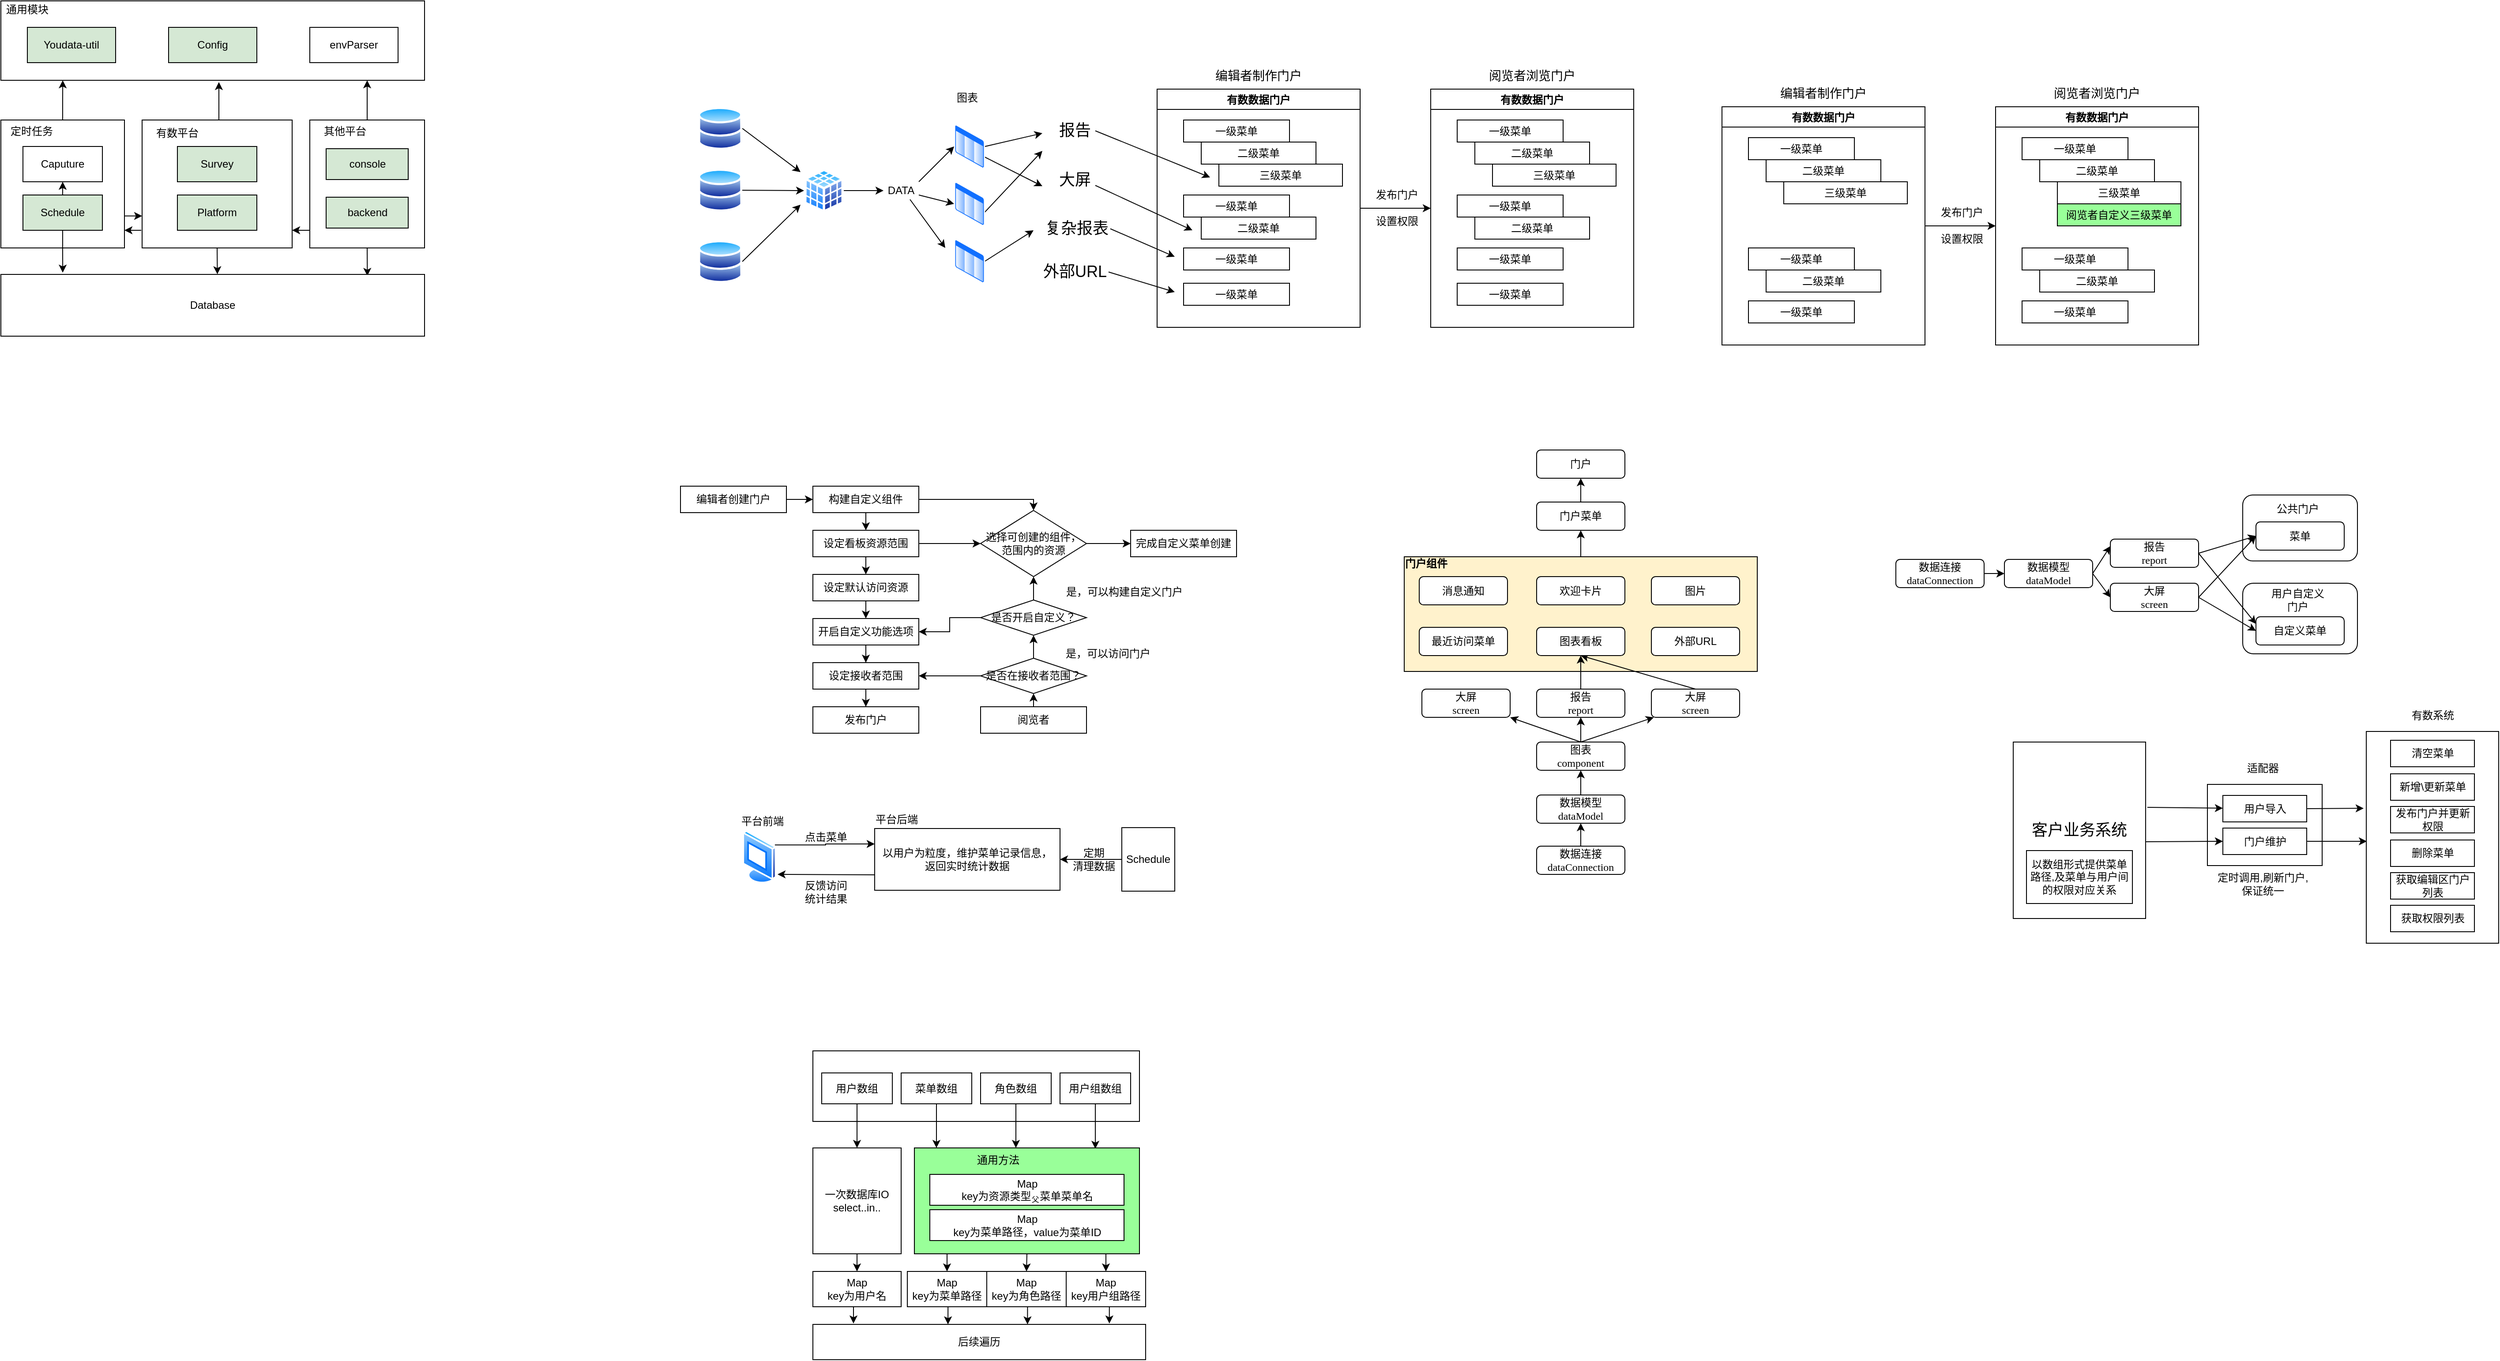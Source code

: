 <mxfile version="14.9.8" type="github">
  <diagram id="C5RBs43oDa-KdzZeNtuy" name="Page-1">
    <mxGraphModel dx="1935" dy="450" grid="1" gridSize="10" guides="1" tooltips="1" connect="1" arrows="1" fold="1" page="1" pageScale="1" pageWidth="827" pageHeight="1169" math="0" shadow="0">
      <root>
        <mxCell id="WIyWlLk6GJQsqaUBKTNV-0" />
        <mxCell id="WIyWlLk6GJQsqaUBKTNV-1" parent="WIyWlLk6GJQsqaUBKTNV-0" />
        <mxCell id="rrk1UIA7BR1SzCNRhTFS-86" value="" style="rounded=0;whiteSpace=wrap;html=1;fillColor=#FFFFFF;" parent="WIyWlLk6GJQsqaUBKTNV-1" vertex="1">
          <mxGeometry x="1720" y="948" width="130" height="92" as="geometry" />
        </mxCell>
        <mxCell id="rrk1UIA7BR1SzCNRhTFS-75" value="&lt;div style=&quot;text-align: left&quot;&gt;&lt;br&gt;&lt;/div&gt;" style="rounded=1;whiteSpace=wrap;html=1;" parent="WIyWlLk6GJQsqaUBKTNV-1" vertex="1">
          <mxGeometry x="1760" y="720" width="130" height="80" as="geometry" />
        </mxCell>
        <mxCell id="rrk1UIA7BR1SzCNRhTFS-74" value="&lt;div style=&quot;text-align: left&quot;&gt;&lt;br&gt;&lt;/div&gt;" style="rounded=1;whiteSpace=wrap;html=1;" parent="WIyWlLk6GJQsqaUBKTNV-1" vertex="1">
          <mxGeometry x="1760" y="620" width="130" height="74.75" as="geometry" />
        </mxCell>
        <mxCell id="rrk1UIA7BR1SzCNRhTFS-26" style="edgeStyle=none;rounded=0;orthogonalLoop=1;jettySize=auto;html=1;exitX=0.5;exitY=0;exitDx=0;exitDy=0;entryX=0.5;entryY=1;entryDx=0;entryDy=0;" parent="WIyWlLk6GJQsqaUBKTNV-1" source="rrk1UIA7BR1SzCNRhTFS-24" target="rrk1UIA7BR1SzCNRhTFS-19" edge="1">
          <mxGeometry relative="1" as="geometry" />
        </mxCell>
        <mxCell id="rrk1UIA7BR1SzCNRhTFS-24" value="" style="rounded=0;whiteSpace=wrap;html=1;fillColor=#FFF2CC;" parent="WIyWlLk6GJQsqaUBKTNV-1" vertex="1">
          <mxGeometry x="810" y="690" width="400" height="130" as="geometry" />
        </mxCell>
        <mxCell id="eYUs70hzC6F7jjjSVWgN-49" style="edgeStyle=none;rounded=0;orthogonalLoop=1;jettySize=auto;html=1;exitX=1;exitY=0.5;exitDx=0;exitDy=0;entryX=0;entryY=0.5;entryDx=0;entryDy=0;" parent="WIyWlLk6GJQsqaUBKTNV-1" source="eYUs70hzC6F7jjjSVWgN-1" target="eYUs70hzC6F7jjjSVWgN-41" edge="1">
          <mxGeometry relative="1" as="geometry" />
        </mxCell>
        <mxCell id="eYUs70hzC6F7jjjSVWgN-1" value="有数数据门户" style="swimlane;" parent="WIyWlLk6GJQsqaUBKTNV-1" vertex="1">
          <mxGeometry x="530" y="160" width="230" height="270" as="geometry" />
        </mxCell>
        <mxCell id="eYUs70hzC6F7jjjSVWgN-28" value="一级菜单" style="rounded=0;whiteSpace=wrap;html=1;" parent="eYUs70hzC6F7jjjSVWgN-1" vertex="1">
          <mxGeometry x="30" y="35" width="120" height="25" as="geometry" />
        </mxCell>
        <mxCell id="eYUs70hzC6F7jjjSVWgN-29" value="一级菜单" style="rounded=0;whiteSpace=wrap;html=1;" parent="eYUs70hzC6F7jjjSVWgN-1" vertex="1">
          <mxGeometry x="30" y="120" width="120" height="25" as="geometry" />
        </mxCell>
        <mxCell id="eYUs70hzC6F7jjjSVWgN-30" value="一级菜单" style="rounded=0;whiteSpace=wrap;html=1;" parent="eYUs70hzC6F7jjjSVWgN-1" vertex="1">
          <mxGeometry x="30" y="180" width="120" height="25" as="geometry" />
        </mxCell>
        <mxCell id="eYUs70hzC6F7jjjSVWgN-31" value="二级菜单" style="rounded=0;whiteSpace=wrap;html=1;" parent="eYUs70hzC6F7jjjSVWgN-1" vertex="1">
          <mxGeometry x="50" y="60" width="130" height="25" as="geometry" />
        </mxCell>
        <mxCell id="eYUs70hzC6F7jjjSVWgN-32" value="三级菜单" style="rounded=0;whiteSpace=wrap;html=1;" parent="eYUs70hzC6F7jjjSVWgN-1" vertex="1">
          <mxGeometry x="70" y="85" width="140" height="25" as="geometry" />
        </mxCell>
        <mxCell id="eYUs70hzC6F7jjjSVWgN-33" value="二级菜单" style="rounded=0;whiteSpace=wrap;html=1;" parent="eYUs70hzC6F7jjjSVWgN-1" vertex="1">
          <mxGeometry x="50" y="145" width="130" height="25" as="geometry" />
        </mxCell>
        <mxCell id="eYUs70hzC6F7jjjSVWgN-35" value="一级菜单" style="rounded=0;whiteSpace=wrap;html=1;" parent="eYUs70hzC6F7jjjSVWgN-1" vertex="1">
          <mxGeometry x="30" y="220" width="120" height="25" as="geometry" />
        </mxCell>
        <mxCell id="eYUs70hzC6F7jjjSVWgN-6" style="rounded=0;orthogonalLoop=1;jettySize=auto;html=1;exitX=1;exitY=0.5;exitDx=0;exitDy=0;entryX=-0.089;entryY=0.08;entryDx=0;entryDy=0;entryPerimeter=0;" parent="WIyWlLk6GJQsqaUBKTNV-1" source="eYUs70hzC6F7jjjSVWgN-2" target="eYUs70hzC6F7jjjSVWgN-5" edge="1">
          <mxGeometry relative="1" as="geometry" />
        </mxCell>
        <mxCell id="eYUs70hzC6F7jjjSVWgN-2" value="" style="aspect=fixed;perimeter=ellipsePerimeter;html=1;align=center;shadow=0;dashed=0;spacingTop=3;image;image=img/lib/active_directory/databases.svg;" parent="WIyWlLk6GJQsqaUBKTNV-1" vertex="1">
          <mxGeometry x="10" y="180" width="50" height="49" as="geometry" />
        </mxCell>
        <mxCell id="eYUs70hzC6F7jjjSVWgN-7" style="edgeStyle=none;rounded=0;orthogonalLoop=1;jettySize=auto;html=1;entryX=0;entryY=0.5;entryDx=0;entryDy=0;" parent="WIyWlLk6GJQsqaUBKTNV-1" source="eYUs70hzC6F7jjjSVWgN-3" target="eYUs70hzC6F7jjjSVWgN-5" edge="1">
          <mxGeometry relative="1" as="geometry" />
        </mxCell>
        <mxCell id="eYUs70hzC6F7jjjSVWgN-3" value="" style="aspect=fixed;perimeter=ellipsePerimeter;html=1;align=center;shadow=0;dashed=0;spacingTop=3;image;image=img/lib/active_directory/databases.svg;" parent="WIyWlLk6GJQsqaUBKTNV-1" vertex="1">
          <mxGeometry x="10" y="250" width="50" height="49" as="geometry" />
        </mxCell>
        <mxCell id="eYUs70hzC6F7jjjSVWgN-8" style="edgeStyle=none;rounded=0;orthogonalLoop=1;jettySize=auto;html=1;exitX=1;exitY=0.5;exitDx=0;exitDy=0;entryX=-0.089;entryY=0.82;entryDx=0;entryDy=0;entryPerimeter=0;" parent="WIyWlLk6GJQsqaUBKTNV-1" source="eYUs70hzC6F7jjjSVWgN-4" target="eYUs70hzC6F7jjjSVWgN-5" edge="1">
          <mxGeometry relative="1" as="geometry" />
        </mxCell>
        <mxCell id="eYUs70hzC6F7jjjSVWgN-4" value="" style="aspect=fixed;perimeter=ellipsePerimeter;html=1;align=center;shadow=0;dashed=0;spacingTop=3;image;image=img/lib/active_directory/databases.svg;" parent="WIyWlLk6GJQsqaUBKTNV-1" vertex="1">
          <mxGeometry x="10" y="331" width="50" height="49" as="geometry" />
        </mxCell>
        <mxCell id="eYUs70hzC6F7jjjSVWgN-10" style="edgeStyle=none;rounded=0;orthogonalLoop=1;jettySize=auto;html=1;exitX=1;exitY=0.5;exitDx=0;exitDy=0;entryX=0;entryY=0.5;entryDx=0;entryDy=0;" parent="WIyWlLk6GJQsqaUBKTNV-1" source="eYUs70hzC6F7jjjSVWgN-5" target="eYUs70hzC6F7jjjSVWgN-9" edge="1">
          <mxGeometry relative="1" as="geometry" />
        </mxCell>
        <mxCell id="eYUs70hzC6F7jjjSVWgN-5" value="" style="aspect=fixed;perimeter=ellipsePerimeter;html=1;align=center;shadow=0;dashed=0;spacingTop=3;image;image=img/lib/active_directory/database_cube.svg;" parent="WIyWlLk6GJQsqaUBKTNV-1" vertex="1">
          <mxGeometry x="130" y="250" width="45" height="50" as="geometry" />
        </mxCell>
        <mxCell id="eYUs70hzC6F7jjjSVWgN-15" style="edgeStyle=none;rounded=0;orthogonalLoop=1;jettySize=auto;html=1;exitX=1;exitY=0;exitDx=0;exitDy=0;entryX=0;entryY=0.5;entryDx=0;entryDy=0;" parent="WIyWlLk6GJQsqaUBKTNV-1" source="eYUs70hzC6F7jjjSVWgN-9" target="eYUs70hzC6F7jjjSVWgN-12" edge="1">
          <mxGeometry relative="1" as="geometry" />
        </mxCell>
        <mxCell id="eYUs70hzC6F7jjjSVWgN-16" style="edgeStyle=none;rounded=0;orthogonalLoop=1;jettySize=auto;html=1;exitX=1;exitY=0.75;exitDx=0;exitDy=0;entryX=0;entryY=0.5;entryDx=0;entryDy=0;" parent="WIyWlLk6GJQsqaUBKTNV-1" source="eYUs70hzC6F7jjjSVWgN-9" target="eYUs70hzC6F7jjjSVWgN-13" edge="1">
          <mxGeometry relative="1" as="geometry" />
        </mxCell>
        <mxCell id="eYUs70hzC6F7jjjSVWgN-17" style="edgeStyle=none;rounded=0;orthogonalLoop=1;jettySize=auto;html=1;exitX=0.75;exitY=1;exitDx=0;exitDy=0;" parent="WIyWlLk6GJQsqaUBKTNV-1" source="eYUs70hzC6F7jjjSVWgN-9" edge="1">
          <mxGeometry relative="1" as="geometry">
            <mxPoint x="290" y="340" as="targetPoint" />
          </mxGeometry>
        </mxCell>
        <mxCell id="eYUs70hzC6F7jjjSVWgN-9" value="DATA" style="text;html=1;strokeColor=none;fillColor=none;align=center;verticalAlign=middle;whiteSpace=wrap;rounded=0;" parent="WIyWlLk6GJQsqaUBKTNV-1" vertex="1">
          <mxGeometry x="220" y="265" width="40" height="20" as="geometry" />
        </mxCell>
        <mxCell id="eYUs70hzC6F7jjjSVWgN-23" style="edgeStyle=none;rounded=0;orthogonalLoop=1;jettySize=auto;html=1;exitX=1;exitY=0.5;exitDx=0;exitDy=0;" parent="WIyWlLk6GJQsqaUBKTNV-1" source="eYUs70hzC6F7jjjSVWgN-12" edge="1">
          <mxGeometry relative="1" as="geometry">
            <mxPoint x="400" y="210" as="targetPoint" />
          </mxGeometry>
        </mxCell>
        <mxCell id="eYUs70hzC6F7jjjSVWgN-25" style="edgeStyle=none;rounded=0;orthogonalLoop=1;jettySize=auto;html=1;exitX=1;exitY=0.75;exitDx=0;exitDy=0;" parent="WIyWlLk6GJQsqaUBKTNV-1" source="eYUs70hzC6F7jjjSVWgN-12" edge="1">
          <mxGeometry relative="1" as="geometry">
            <mxPoint x="400" y="270" as="targetPoint" />
          </mxGeometry>
        </mxCell>
        <mxCell id="eYUs70hzC6F7jjjSVWgN-12" value="" style="aspect=fixed;perimeter=ellipsePerimeter;html=1;align=center;shadow=0;dashed=0;spacingTop=3;image;image=img/lib/active_directory/list.svg;" parent="WIyWlLk6GJQsqaUBKTNV-1" vertex="1">
          <mxGeometry x="300" y="200" width="35" height="50" as="geometry" />
        </mxCell>
        <mxCell id="eYUs70hzC6F7jjjSVWgN-24" style="edgeStyle=none;rounded=0;orthogonalLoop=1;jettySize=auto;html=1;exitX=1;exitY=0.75;exitDx=0;exitDy=0;" parent="WIyWlLk6GJQsqaUBKTNV-1" source="eYUs70hzC6F7jjjSVWgN-13" edge="1">
          <mxGeometry relative="1" as="geometry">
            <mxPoint x="400" y="230" as="targetPoint" />
          </mxGeometry>
        </mxCell>
        <mxCell id="eYUs70hzC6F7jjjSVWgN-13" value="" style="aspect=fixed;perimeter=ellipsePerimeter;html=1;align=center;shadow=0;dashed=0;spacingTop=3;image;image=img/lib/active_directory/list.svg;" parent="WIyWlLk6GJQsqaUBKTNV-1" vertex="1">
          <mxGeometry x="300" y="265" width="35" height="50" as="geometry" />
        </mxCell>
        <mxCell id="eYUs70hzC6F7jjjSVWgN-26" style="edgeStyle=none;rounded=0;orthogonalLoop=1;jettySize=auto;html=1;exitX=1;exitY=0.5;exitDx=0;exitDy=0;" parent="WIyWlLk6GJQsqaUBKTNV-1" source="eYUs70hzC6F7jjjSVWgN-14" edge="1">
          <mxGeometry relative="1" as="geometry">
            <mxPoint x="390" y="320" as="targetPoint" />
          </mxGeometry>
        </mxCell>
        <mxCell id="eYUs70hzC6F7jjjSVWgN-14" value="" style="aspect=fixed;perimeter=ellipsePerimeter;html=1;align=center;shadow=0;dashed=0;spacingTop=3;image;image=img/lib/active_directory/list.svg;" parent="WIyWlLk6GJQsqaUBKTNV-1" vertex="1">
          <mxGeometry x="300" y="330" width="35" height="50" as="geometry" />
        </mxCell>
        <mxCell id="eYUs70hzC6F7jjjSVWgN-34" style="edgeStyle=none;rounded=0;orthogonalLoop=1;jettySize=auto;html=1;exitX=1;exitY=0.5;exitDx=0;exitDy=0;" parent="WIyWlLk6GJQsqaUBKTNV-1" source="eYUs70hzC6F7jjjSVWgN-18" edge="1">
          <mxGeometry relative="1" as="geometry">
            <mxPoint x="590" y="260" as="targetPoint" />
          </mxGeometry>
        </mxCell>
        <mxCell id="eYUs70hzC6F7jjjSVWgN-18" value="&lt;font style=&quot;font-size: 18px&quot;&gt;报告&lt;/font&gt;" style="text;html=1;strokeColor=none;fillColor=none;align=center;verticalAlign=middle;whiteSpace=wrap;rounded=0;" parent="WIyWlLk6GJQsqaUBKTNV-1" vertex="1">
          <mxGeometry x="414" y="194.5" width="46" height="25.5" as="geometry" />
        </mxCell>
        <mxCell id="eYUs70hzC6F7jjjSVWgN-36" style="edgeStyle=none;rounded=0;orthogonalLoop=1;jettySize=auto;html=1;exitX=1;exitY=0.75;exitDx=0;exitDy=0;" parent="WIyWlLk6GJQsqaUBKTNV-1" source="eYUs70hzC6F7jjjSVWgN-19" edge="1">
          <mxGeometry relative="1" as="geometry">
            <mxPoint x="570" y="320" as="targetPoint" />
          </mxGeometry>
        </mxCell>
        <mxCell id="eYUs70hzC6F7jjjSVWgN-19" value="&lt;font style=&quot;font-size: 18px&quot;&gt;大屏&lt;/font&gt;" style="text;html=1;strokeColor=none;fillColor=none;align=center;verticalAlign=middle;whiteSpace=wrap;rounded=0;" parent="WIyWlLk6GJQsqaUBKTNV-1" vertex="1">
          <mxGeometry x="414" y="250" width="46" height="25.5" as="geometry" />
        </mxCell>
        <mxCell id="eYUs70hzC6F7jjjSVWgN-37" style="edgeStyle=none;rounded=0;orthogonalLoop=1;jettySize=auto;html=1;exitX=1;exitY=0.5;exitDx=0;exitDy=0;" parent="WIyWlLk6GJQsqaUBKTNV-1" source="eYUs70hzC6F7jjjSVWgN-21" edge="1">
          <mxGeometry relative="1" as="geometry">
            <mxPoint x="550" y="350" as="targetPoint" />
          </mxGeometry>
        </mxCell>
        <mxCell id="eYUs70hzC6F7jjjSVWgN-21" value="&lt;font style=&quot;font-size: 18px&quot;&gt;复杂报表&lt;/font&gt;" style="text;html=1;strokeColor=none;fillColor=none;align=center;verticalAlign=middle;whiteSpace=wrap;rounded=0;" parent="WIyWlLk6GJQsqaUBKTNV-1" vertex="1">
          <mxGeometry x="401" y="305.5" width="76" height="25.5" as="geometry" />
        </mxCell>
        <mxCell id="eYUs70hzC6F7jjjSVWgN-38" style="edgeStyle=none;rounded=0;orthogonalLoop=1;jettySize=auto;html=1;exitX=1;exitY=0.5;exitDx=0;exitDy=0;" parent="WIyWlLk6GJQsqaUBKTNV-1" source="eYUs70hzC6F7jjjSVWgN-22" edge="1">
          <mxGeometry relative="1" as="geometry">
            <mxPoint x="550" y="390" as="targetPoint" />
          </mxGeometry>
        </mxCell>
        <mxCell id="eYUs70hzC6F7jjjSVWgN-22" value="&lt;font style=&quot;font-size: 18px&quot;&gt;外部URL&lt;/font&gt;" style="text;html=1;strokeColor=none;fillColor=none;align=center;verticalAlign=middle;whiteSpace=wrap;rounded=0;" parent="WIyWlLk6GJQsqaUBKTNV-1" vertex="1">
          <mxGeometry x="399" y="354.5" width="76" height="25.5" as="geometry" />
        </mxCell>
        <mxCell id="eYUs70hzC6F7jjjSVWgN-39" value="图表" style="text;html=1;strokeColor=none;fillColor=none;align=center;verticalAlign=middle;whiteSpace=wrap;rounded=0;" parent="WIyWlLk6GJQsqaUBKTNV-1" vertex="1">
          <mxGeometry x="295" y="160" width="40" height="20" as="geometry" />
        </mxCell>
        <mxCell id="eYUs70hzC6F7jjjSVWgN-40" value="&lt;font style=&quot;font-size: 14px&quot;&gt;编辑者制作门户&lt;/font&gt;" style="text;html=1;strokeColor=none;fillColor=none;align=center;verticalAlign=middle;whiteSpace=wrap;rounded=0;" parent="WIyWlLk6GJQsqaUBKTNV-1" vertex="1">
          <mxGeometry x="585" y="140" width="120" height="10" as="geometry" />
        </mxCell>
        <mxCell id="eYUs70hzC6F7jjjSVWgN-41" value="有数数据门户" style="swimlane;" parent="WIyWlLk6GJQsqaUBKTNV-1" vertex="1">
          <mxGeometry x="840" y="160" width="230" height="270" as="geometry" />
        </mxCell>
        <mxCell id="eYUs70hzC6F7jjjSVWgN-42" value="一级菜单" style="rounded=0;whiteSpace=wrap;html=1;" parent="eYUs70hzC6F7jjjSVWgN-41" vertex="1">
          <mxGeometry x="30" y="35" width="120" height="25" as="geometry" />
        </mxCell>
        <mxCell id="eYUs70hzC6F7jjjSVWgN-43" value="一级菜单" style="rounded=0;whiteSpace=wrap;html=1;" parent="eYUs70hzC6F7jjjSVWgN-41" vertex="1">
          <mxGeometry x="30" y="120" width="120" height="25" as="geometry" />
        </mxCell>
        <mxCell id="eYUs70hzC6F7jjjSVWgN-44" value="一级菜单" style="rounded=0;whiteSpace=wrap;html=1;" parent="eYUs70hzC6F7jjjSVWgN-41" vertex="1">
          <mxGeometry x="30" y="180" width="120" height="25" as="geometry" />
        </mxCell>
        <mxCell id="eYUs70hzC6F7jjjSVWgN-45" value="二级菜单" style="rounded=0;whiteSpace=wrap;html=1;" parent="eYUs70hzC6F7jjjSVWgN-41" vertex="1">
          <mxGeometry x="50" y="60" width="130" height="25" as="geometry" />
        </mxCell>
        <mxCell id="eYUs70hzC6F7jjjSVWgN-46" value="三级菜单" style="rounded=0;whiteSpace=wrap;html=1;" parent="eYUs70hzC6F7jjjSVWgN-41" vertex="1">
          <mxGeometry x="70" y="85" width="140" height="25" as="geometry" />
        </mxCell>
        <mxCell id="eYUs70hzC6F7jjjSVWgN-47" value="二级菜单" style="rounded=0;whiteSpace=wrap;html=1;" parent="eYUs70hzC6F7jjjSVWgN-41" vertex="1">
          <mxGeometry x="50" y="145" width="130" height="25" as="geometry" />
        </mxCell>
        <mxCell id="eYUs70hzC6F7jjjSVWgN-48" value="一级菜单" style="rounded=0;whiteSpace=wrap;html=1;" parent="eYUs70hzC6F7jjjSVWgN-41" vertex="1">
          <mxGeometry x="30" y="220" width="120" height="25" as="geometry" />
        </mxCell>
        <mxCell id="eYUs70hzC6F7jjjSVWgN-50" value="发布门户" style="text;html=1;strokeColor=none;fillColor=none;align=center;verticalAlign=middle;whiteSpace=wrap;rounded=0;" parent="WIyWlLk6GJQsqaUBKTNV-1" vertex="1">
          <mxGeometry x="777" y="270" width="50" height="20" as="geometry" />
        </mxCell>
        <mxCell id="eYUs70hzC6F7jjjSVWgN-51" value="设置权限" style="text;html=1;strokeColor=none;fillColor=none;align=center;verticalAlign=middle;whiteSpace=wrap;rounded=0;" parent="WIyWlLk6GJQsqaUBKTNV-1" vertex="1">
          <mxGeometry x="777" y="300" width="50" height="20" as="geometry" />
        </mxCell>
        <mxCell id="eYUs70hzC6F7jjjSVWgN-52" value="&lt;font style=&quot;font-size: 14px&quot;&gt;阅览者浏览门户&lt;/font&gt;" style="text;html=1;strokeColor=none;fillColor=none;align=center;verticalAlign=middle;whiteSpace=wrap;rounded=0;" parent="WIyWlLk6GJQsqaUBKTNV-1" vertex="1">
          <mxGeometry x="895" y="140" width="120" height="10" as="geometry" />
        </mxCell>
        <mxCell id="eYUs70hzC6F7jjjSVWgN-64" style="edgeStyle=none;rounded=0;orthogonalLoop=1;jettySize=auto;html=1;exitX=0.5;exitY=1;exitDx=0;exitDy=0;entryX=0.5;entryY=0;entryDx=0;entryDy=0;" parent="WIyWlLk6GJQsqaUBKTNV-1" source="eYUs70hzC6F7jjjSVWgN-55" target="eYUs70hzC6F7jjjSVWgN-63" edge="1">
          <mxGeometry relative="1" as="geometry" />
        </mxCell>
        <mxCell id="eYUs70hzC6F7jjjSVWgN-91" style="edgeStyle=orthogonalEdgeStyle;rounded=0;orthogonalLoop=1;jettySize=auto;html=1;exitX=1;exitY=0.5;exitDx=0;exitDy=0;entryX=0;entryY=0.5;entryDx=0;entryDy=0;" parent="WIyWlLk6GJQsqaUBKTNV-1" source="eYUs70hzC6F7jjjSVWgN-55" target="eYUs70hzC6F7jjjSVWgN-89" edge="1">
          <mxGeometry relative="1" as="geometry" />
        </mxCell>
        <mxCell id="eYUs70hzC6F7jjjSVWgN-55" value="设定看板资源范围" style="rounded=0;whiteSpace=wrap;html=1;" parent="WIyWlLk6GJQsqaUBKTNV-1" vertex="1">
          <mxGeometry x="140" y="660" width="120" height="30" as="geometry" />
        </mxCell>
        <mxCell id="eYUs70hzC6F7jjjSVWgN-67" style="edgeStyle=orthogonalEdgeStyle;rounded=0;orthogonalLoop=1;jettySize=auto;html=1;exitX=1;exitY=0.5;exitDx=0;exitDy=0;entryX=0;entryY=0.5;entryDx=0;entryDy=0;" parent="WIyWlLk6GJQsqaUBKTNV-1" source="eYUs70hzC6F7jjjSVWgN-60" target="eYUs70hzC6F7jjjSVWgN-61" edge="1">
          <mxGeometry relative="1" as="geometry" />
        </mxCell>
        <mxCell id="eYUs70hzC6F7jjjSVWgN-60" value="编辑者创建门户" style="rounded=0;whiteSpace=wrap;html=1;" parent="WIyWlLk6GJQsqaUBKTNV-1" vertex="1">
          <mxGeometry x="-10" y="610" width="120" height="30" as="geometry" />
        </mxCell>
        <mxCell id="eYUs70hzC6F7jjjSVWgN-80" style="edgeStyle=orthogonalEdgeStyle;rounded=0;orthogonalLoop=1;jettySize=auto;html=1;exitX=0.5;exitY=1;exitDx=0;exitDy=0;entryX=0.5;entryY=0;entryDx=0;entryDy=0;" parent="WIyWlLk6GJQsqaUBKTNV-1" source="eYUs70hzC6F7jjjSVWgN-61" target="eYUs70hzC6F7jjjSVWgN-55" edge="1">
          <mxGeometry relative="1" as="geometry" />
        </mxCell>
        <mxCell id="eYUs70hzC6F7jjjSVWgN-92" style="edgeStyle=orthogonalEdgeStyle;rounded=0;orthogonalLoop=1;jettySize=auto;html=1;exitX=1;exitY=0.5;exitDx=0;exitDy=0;entryX=0.5;entryY=0;entryDx=0;entryDy=0;" parent="WIyWlLk6GJQsqaUBKTNV-1" source="eYUs70hzC6F7jjjSVWgN-61" target="eYUs70hzC6F7jjjSVWgN-89" edge="1">
          <mxGeometry relative="1" as="geometry">
            <Array as="points">
              <mxPoint x="390" y="625" />
            </Array>
          </mxGeometry>
        </mxCell>
        <mxCell id="eYUs70hzC6F7jjjSVWgN-61" value="构建自定义组件" style="rounded=0;whiteSpace=wrap;html=1;" parent="WIyWlLk6GJQsqaUBKTNV-1" vertex="1">
          <mxGeometry x="140" y="610" width="120" height="30" as="geometry" />
        </mxCell>
        <mxCell id="eYUs70hzC6F7jjjSVWgN-82" style="edgeStyle=orthogonalEdgeStyle;rounded=0;orthogonalLoop=1;jettySize=auto;html=1;exitX=0.5;exitY=1;exitDx=0;exitDy=0;entryX=0.5;entryY=0;entryDx=0;entryDy=0;" parent="WIyWlLk6GJQsqaUBKTNV-1" source="eYUs70hzC6F7jjjSVWgN-63" target="eYUs70hzC6F7jjjSVWgN-81" edge="1">
          <mxGeometry relative="1" as="geometry" />
        </mxCell>
        <mxCell id="eYUs70hzC6F7jjjSVWgN-63" value="设定默认访问资源" style="rounded=0;whiteSpace=wrap;html=1;" parent="WIyWlLk6GJQsqaUBKTNV-1" vertex="1">
          <mxGeometry x="140" y="710" width="120" height="30" as="geometry" />
        </mxCell>
        <mxCell id="eYUs70hzC6F7jjjSVWgN-72" style="edgeStyle=orthogonalEdgeStyle;rounded=0;orthogonalLoop=1;jettySize=auto;html=1;exitX=0.5;exitY=1;exitDx=0;exitDy=0;" parent="WIyWlLk6GJQsqaUBKTNV-1" source="eYUs70hzC6F7jjjSVWgN-65" target="eYUs70hzC6F7jjjSVWgN-70" edge="1">
          <mxGeometry relative="1" as="geometry" />
        </mxCell>
        <mxCell id="eYUs70hzC6F7jjjSVWgN-65" value="设定接收者范围" style="rounded=0;whiteSpace=wrap;html=1;" parent="WIyWlLk6GJQsqaUBKTNV-1" vertex="1">
          <mxGeometry x="140" y="810" width="120" height="30" as="geometry" />
        </mxCell>
        <mxCell id="eYUs70hzC6F7jjjSVWgN-70" value="发布门户" style="rounded=0;whiteSpace=wrap;html=1;" parent="WIyWlLk6GJQsqaUBKTNV-1" vertex="1">
          <mxGeometry x="140" y="860" width="120" height="30" as="geometry" />
        </mxCell>
        <mxCell id="eYUs70hzC6F7jjjSVWgN-76" style="edgeStyle=orthogonalEdgeStyle;rounded=0;orthogonalLoop=1;jettySize=auto;html=1;exitX=0.5;exitY=0;exitDx=0;exitDy=0;entryX=0.5;entryY=1;entryDx=0;entryDy=0;" parent="WIyWlLk6GJQsqaUBKTNV-1" source="eYUs70hzC6F7jjjSVWgN-74" target="eYUs70hzC6F7jjjSVWgN-75" edge="1">
          <mxGeometry relative="1" as="geometry" />
        </mxCell>
        <mxCell id="eYUs70hzC6F7jjjSVWgN-74" value="阅览者" style="rounded=0;whiteSpace=wrap;html=1;" parent="WIyWlLk6GJQsqaUBKTNV-1" vertex="1">
          <mxGeometry x="330" y="860" width="120" height="30" as="geometry" />
        </mxCell>
        <mxCell id="eYUs70hzC6F7jjjSVWgN-78" style="edgeStyle=orthogonalEdgeStyle;rounded=0;orthogonalLoop=1;jettySize=auto;html=1;exitX=0;exitY=0.5;exitDx=0;exitDy=0;entryX=1;entryY=0.5;entryDx=0;entryDy=0;" parent="WIyWlLk6GJQsqaUBKTNV-1" source="eYUs70hzC6F7jjjSVWgN-75" target="eYUs70hzC6F7jjjSVWgN-65" edge="1">
          <mxGeometry relative="1" as="geometry">
            <mxPoint x="270" y="825" as="targetPoint" />
          </mxGeometry>
        </mxCell>
        <mxCell id="eYUs70hzC6F7jjjSVWgN-85" style="edgeStyle=orthogonalEdgeStyle;rounded=0;orthogonalLoop=1;jettySize=auto;html=1;exitX=0.5;exitY=0;exitDx=0;exitDy=0;entryX=0.5;entryY=1;entryDx=0;entryDy=0;" parent="WIyWlLk6GJQsqaUBKTNV-1" source="eYUs70hzC6F7jjjSVWgN-75" target="eYUs70hzC6F7jjjSVWgN-84" edge="1">
          <mxGeometry relative="1" as="geometry" />
        </mxCell>
        <mxCell id="eYUs70hzC6F7jjjSVWgN-75" value="是否在接收者范围？" style="rhombus;whiteSpace=wrap;html=1;" parent="WIyWlLk6GJQsqaUBKTNV-1" vertex="1">
          <mxGeometry x="330" y="805" width="120" height="40" as="geometry" />
        </mxCell>
        <mxCell id="eYUs70hzC6F7jjjSVWgN-83" style="edgeStyle=orthogonalEdgeStyle;rounded=0;orthogonalLoop=1;jettySize=auto;html=1;exitX=0.5;exitY=1;exitDx=0;exitDy=0;" parent="WIyWlLk6GJQsqaUBKTNV-1" source="eYUs70hzC6F7jjjSVWgN-81" target="eYUs70hzC6F7jjjSVWgN-65" edge="1">
          <mxGeometry relative="1" as="geometry" />
        </mxCell>
        <mxCell id="eYUs70hzC6F7jjjSVWgN-81" value="开启自定义功能选项" style="rounded=0;whiteSpace=wrap;html=1;" parent="WIyWlLk6GJQsqaUBKTNV-1" vertex="1">
          <mxGeometry x="140" y="760" width="120" height="30" as="geometry" />
        </mxCell>
        <mxCell id="eYUs70hzC6F7jjjSVWgN-86" style="edgeStyle=orthogonalEdgeStyle;rounded=0;orthogonalLoop=1;jettySize=auto;html=1;exitX=0;exitY=0.5;exitDx=0;exitDy=0;entryX=1;entryY=0.5;entryDx=0;entryDy=0;" parent="WIyWlLk6GJQsqaUBKTNV-1" source="eYUs70hzC6F7jjjSVWgN-84" target="eYUs70hzC6F7jjjSVWgN-81" edge="1">
          <mxGeometry relative="1" as="geometry" />
        </mxCell>
        <mxCell id="eYUs70hzC6F7jjjSVWgN-90" style="edgeStyle=orthogonalEdgeStyle;rounded=0;orthogonalLoop=1;jettySize=auto;html=1;exitX=0.5;exitY=0;exitDx=0;exitDy=0;" parent="WIyWlLk6GJQsqaUBKTNV-1" source="eYUs70hzC6F7jjjSVWgN-84" target="eYUs70hzC6F7jjjSVWgN-89" edge="1">
          <mxGeometry relative="1" as="geometry" />
        </mxCell>
        <mxCell id="eYUs70hzC6F7jjjSVWgN-84" value="是否开启自定义？" style="rhombus;whiteSpace=wrap;html=1;" parent="WIyWlLk6GJQsqaUBKTNV-1" vertex="1">
          <mxGeometry x="330" y="739" width="120" height="40" as="geometry" />
        </mxCell>
        <mxCell id="eYUs70hzC6F7jjjSVWgN-87" value="是，可以访问门户" style="text;html=1;strokeColor=none;fillColor=none;align=center;verticalAlign=middle;whiteSpace=wrap;rounded=0;" parent="WIyWlLk6GJQsqaUBKTNV-1" vertex="1">
          <mxGeometry x="414" y="790" width="121" height="20" as="geometry" />
        </mxCell>
        <mxCell id="eYUs70hzC6F7jjjSVWgN-88" value="是，可以构建自定义门户" style="text;html=1;strokeColor=none;fillColor=none;align=center;verticalAlign=middle;whiteSpace=wrap;rounded=0;" parent="WIyWlLk6GJQsqaUBKTNV-1" vertex="1">
          <mxGeometry x="420" y="720" width="146" height="20" as="geometry" />
        </mxCell>
        <mxCell id="eYUs70hzC6F7jjjSVWgN-94" style="edgeStyle=orthogonalEdgeStyle;rounded=0;orthogonalLoop=1;jettySize=auto;html=1;exitX=1;exitY=0.5;exitDx=0;exitDy=0;entryX=0;entryY=0.5;entryDx=0;entryDy=0;" parent="WIyWlLk6GJQsqaUBKTNV-1" source="eYUs70hzC6F7jjjSVWgN-89" target="eYUs70hzC6F7jjjSVWgN-93" edge="1">
          <mxGeometry relative="1" as="geometry" />
        </mxCell>
        <mxCell id="eYUs70hzC6F7jjjSVWgN-89" value="选择可创建的组件，范围内的资源" style="rhombus;whiteSpace=wrap;html=1;" parent="WIyWlLk6GJQsqaUBKTNV-1" vertex="1">
          <mxGeometry x="330" y="637.5" width="120" height="75" as="geometry" />
        </mxCell>
        <mxCell id="eYUs70hzC6F7jjjSVWgN-93" value="完成自定义菜单创建" style="rounded=0;whiteSpace=wrap;html=1;" parent="WIyWlLk6GJQsqaUBKTNV-1" vertex="1">
          <mxGeometry x="500" y="660" width="120" height="30" as="geometry" />
        </mxCell>
        <mxCell id="eYUs70hzC6F7jjjSVWgN-100" style="edgeStyle=orthogonalEdgeStyle;rounded=0;orthogonalLoop=1;jettySize=auto;html=1;exitX=1;exitY=0.25;exitDx=0;exitDy=0;entryX=0;entryY=0.25;entryDx=0;entryDy=0;" parent="WIyWlLk6GJQsqaUBKTNV-1" source="eYUs70hzC6F7jjjSVWgN-95" target="eYUs70hzC6F7jjjSVWgN-96" edge="1">
          <mxGeometry relative="1" as="geometry" />
        </mxCell>
        <mxCell id="eYUs70hzC6F7jjjSVWgN-95" value="" style="aspect=fixed;perimeter=ellipsePerimeter;html=1;align=center;shadow=0;dashed=0;spacingTop=3;image;image=img/lib/active_directory/vista_terminal.svg;" parent="WIyWlLk6GJQsqaUBKTNV-1" vertex="1">
          <mxGeometry x="60" y="1000" width="39" height="60" as="geometry" />
        </mxCell>
        <mxCell id="eYUs70hzC6F7jjjSVWgN-101" style="edgeStyle=orthogonalEdgeStyle;rounded=0;orthogonalLoop=1;jettySize=auto;html=1;exitX=0;exitY=0.75;exitDx=0;exitDy=0;" parent="WIyWlLk6GJQsqaUBKTNV-1" source="eYUs70hzC6F7jjjSVWgN-96" edge="1">
          <mxGeometry relative="1" as="geometry">
            <mxPoint x="100" y="1050" as="targetPoint" />
          </mxGeometry>
        </mxCell>
        <mxCell id="eYUs70hzC6F7jjjSVWgN-96" value="以用户为粒度，维护菜单记录信息，&lt;br&gt;返回实时统计数据" style="rounded=0;whiteSpace=wrap;html=1;" parent="WIyWlLk6GJQsqaUBKTNV-1" vertex="1">
          <mxGeometry x="210" y="998" width="210" height="70" as="geometry" />
        </mxCell>
        <mxCell id="eYUs70hzC6F7jjjSVWgN-97" value="平台后端" style="text;html=1;strokeColor=none;fillColor=none;align=center;verticalAlign=middle;whiteSpace=wrap;rounded=0;" parent="WIyWlLk6GJQsqaUBKTNV-1" vertex="1">
          <mxGeometry x="210" y="978" width="50" height="20" as="geometry" />
        </mxCell>
        <mxCell id="eYUs70hzC6F7jjjSVWgN-98" value="平台前端" style="text;html=1;strokeColor=none;fillColor=none;align=center;verticalAlign=middle;whiteSpace=wrap;rounded=0;" parent="WIyWlLk6GJQsqaUBKTNV-1" vertex="1">
          <mxGeometry x="54.5" y="980" width="55.5" height="20" as="geometry" />
        </mxCell>
        <mxCell id="eYUs70hzC6F7jjjSVWgN-102" value="点击菜单" style="text;html=1;strokeColor=none;fillColor=none;align=center;verticalAlign=middle;whiteSpace=wrap;rounded=0;" parent="WIyWlLk6GJQsqaUBKTNV-1" vertex="1">
          <mxGeometry x="130" y="998" width="50" height="20" as="geometry" />
        </mxCell>
        <mxCell id="eYUs70hzC6F7jjjSVWgN-103" value="反馈访问统计结果" style="text;html=1;strokeColor=none;fillColor=none;align=center;verticalAlign=middle;whiteSpace=wrap;rounded=0;" parent="WIyWlLk6GJQsqaUBKTNV-1" vertex="1">
          <mxGeometry x="125" y="1060" width="60" height="20" as="geometry" />
        </mxCell>
        <mxCell id="eYUs70hzC6F7jjjSVWgN-105" style="edgeStyle=orthogonalEdgeStyle;rounded=0;orthogonalLoop=1;jettySize=auto;html=1;exitX=0;exitY=0.5;exitDx=0;exitDy=0;entryX=1;entryY=0.5;entryDx=0;entryDy=0;" parent="WIyWlLk6GJQsqaUBKTNV-1" source="eYUs70hzC6F7jjjSVWgN-104" target="eYUs70hzC6F7jjjSVWgN-96" edge="1">
          <mxGeometry relative="1" as="geometry" />
        </mxCell>
        <mxCell id="eYUs70hzC6F7jjjSVWgN-104" value="Schedule" style="rounded=0;whiteSpace=wrap;html=1;" parent="WIyWlLk6GJQsqaUBKTNV-1" vertex="1">
          <mxGeometry x="490" y="997" width="60" height="72" as="geometry" />
        </mxCell>
        <mxCell id="eYUs70hzC6F7jjjSVWgN-106" value="定期&lt;br&gt;清理数据" style="text;html=1;strokeColor=none;fillColor=none;align=center;verticalAlign=middle;whiteSpace=wrap;rounded=0;" parent="WIyWlLk6GJQsqaUBKTNV-1" vertex="1">
          <mxGeometry x="432" y="1023" width="53" height="20" as="geometry" />
        </mxCell>
        <mxCell id="rrk1UIA7BR1SzCNRhTFS-2" style="edgeStyle=orthogonalEdgeStyle;rounded=0;orthogonalLoop=1;jettySize=auto;html=1;exitX=0.5;exitY=0;exitDx=0;exitDy=0;entryX=0.5;entryY=1;entryDx=0;entryDy=0;" parent="WIyWlLk6GJQsqaUBKTNV-1" source="rrk1UIA7BR1SzCNRhTFS-0" target="rrk1UIA7BR1SzCNRhTFS-1" edge="1">
          <mxGeometry relative="1" as="geometry" />
        </mxCell>
        <mxCell id="rrk1UIA7BR1SzCNRhTFS-0" value="数据连接&lt;br&gt;&lt;font face=&quot;Verdana&quot;&gt;dataConnection&lt;/font&gt;" style="rounded=1;whiteSpace=wrap;html=1;" parent="WIyWlLk6GJQsqaUBKTNV-1" vertex="1">
          <mxGeometry x="960" y="1018" width="100" height="32" as="geometry" />
        </mxCell>
        <mxCell id="rrk1UIA7BR1SzCNRhTFS-5" style="edgeStyle=orthogonalEdgeStyle;rounded=0;orthogonalLoop=1;jettySize=auto;html=1;exitX=0.5;exitY=0;exitDx=0;exitDy=0;entryX=0.5;entryY=1;entryDx=0;entryDy=0;" parent="WIyWlLk6GJQsqaUBKTNV-1" source="rrk1UIA7BR1SzCNRhTFS-1" target="rrk1UIA7BR1SzCNRhTFS-4" edge="1">
          <mxGeometry relative="1" as="geometry" />
        </mxCell>
        <mxCell id="rrk1UIA7BR1SzCNRhTFS-1" value="数据模型&lt;br&gt;&lt;font face=&quot;Verdana&quot;&gt;dataModel&lt;/font&gt;" style="rounded=1;whiteSpace=wrap;html=1;" parent="WIyWlLk6GJQsqaUBKTNV-1" vertex="1">
          <mxGeometry x="960" y="960" width="100" height="32" as="geometry" />
        </mxCell>
        <mxCell id="rrk1UIA7BR1SzCNRhTFS-7" style="edgeStyle=orthogonalEdgeStyle;rounded=0;orthogonalLoop=1;jettySize=auto;html=1;exitX=0.5;exitY=0;exitDx=0;exitDy=0;entryX=0.5;entryY=1;entryDx=0;entryDy=0;" parent="WIyWlLk6GJQsqaUBKTNV-1" source="rrk1UIA7BR1SzCNRhTFS-4" target="rrk1UIA7BR1SzCNRhTFS-6" edge="1">
          <mxGeometry relative="1" as="geometry" />
        </mxCell>
        <mxCell id="rrk1UIA7BR1SzCNRhTFS-9" style="rounded=0;orthogonalLoop=1;jettySize=auto;html=1;exitX=0.5;exitY=0;exitDx=0;exitDy=0;" parent="WIyWlLk6GJQsqaUBKTNV-1" source="rrk1UIA7BR1SzCNRhTFS-4" target="rrk1UIA7BR1SzCNRhTFS-8" edge="1">
          <mxGeometry relative="1" as="geometry" />
        </mxCell>
        <mxCell id="rrk1UIA7BR1SzCNRhTFS-11" style="edgeStyle=none;rounded=0;orthogonalLoop=1;jettySize=auto;html=1;exitX=0.5;exitY=0;exitDx=0;exitDy=0;entryX=1;entryY=1;entryDx=0;entryDy=0;" parent="WIyWlLk6GJQsqaUBKTNV-1" source="rrk1UIA7BR1SzCNRhTFS-4" target="rrk1UIA7BR1SzCNRhTFS-10" edge="1">
          <mxGeometry relative="1" as="geometry" />
        </mxCell>
        <mxCell id="rrk1UIA7BR1SzCNRhTFS-4" value="图表&lt;br&gt;&lt;font face=&quot;Verdana&quot;&gt;component&lt;/font&gt;" style="rounded=1;whiteSpace=wrap;html=1;" parent="WIyWlLk6GJQsqaUBKTNV-1" vertex="1">
          <mxGeometry x="960" y="900" width="100" height="32" as="geometry" />
        </mxCell>
        <mxCell id="rrk1UIA7BR1SzCNRhTFS-15" style="edgeStyle=none;rounded=0;orthogonalLoop=1;jettySize=auto;html=1;exitX=0.5;exitY=0;exitDx=0;exitDy=0;entryX=0.5;entryY=1;entryDx=0;entryDy=0;" parent="WIyWlLk6GJQsqaUBKTNV-1" source="rrk1UIA7BR1SzCNRhTFS-6" target="rrk1UIA7BR1SzCNRhTFS-14" edge="1">
          <mxGeometry relative="1" as="geometry" />
        </mxCell>
        <mxCell id="rrk1UIA7BR1SzCNRhTFS-6" value="报告&lt;br&gt;&lt;font face=&quot;Verdana&quot;&gt;report&lt;/font&gt;" style="rounded=1;whiteSpace=wrap;html=1;" parent="WIyWlLk6GJQsqaUBKTNV-1" vertex="1">
          <mxGeometry x="960" y="840" width="100" height="32" as="geometry" />
        </mxCell>
        <mxCell id="rrk1UIA7BR1SzCNRhTFS-16" style="edgeStyle=none;rounded=0;orthogonalLoop=1;jettySize=auto;html=1;exitX=0.5;exitY=0;exitDx=0;exitDy=0;entryX=0.5;entryY=1;entryDx=0;entryDy=0;" parent="WIyWlLk6GJQsqaUBKTNV-1" source="rrk1UIA7BR1SzCNRhTFS-8" target="rrk1UIA7BR1SzCNRhTFS-14" edge="1">
          <mxGeometry relative="1" as="geometry" />
        </mxCell>
        <mxCell id="rrk1UIA7BR1SzCNRhTFS-8" value="大屏&lt;br&gt;&lt;font face=&quot;Verdana&quot;&gt;screen&lt;/font&gt;" style="rounded=1;whiteSpace=wrap;html=1;" parent="WIyWlLk6GJQsqaUBKTNV-1" vertex="1">
          <mxGeometry x="1090" y="840" width="100" height="32" as="geometry" />
        </mxCell>
        <mxCell id="rrk1UIA7BR1SzCNRhTFS-10" value="大屏&lt;br&gt;&lt;font face=&quot;Verdana&quot;&gt;screen&lt;/font&gt;" style="rounded=1;whiteSpace=wrap;html=1;" parent="WIyWlLk6GJQsqaUBKTNV-1" vertex="1">
          <mxGeometry x="830" y="840" width="100" height="32" as="geometry" />
        </mxCell>
        <mxCell id="rrk1UIA7BR1SzCNRhTFS-12" value="最近访问菜单" style="rounded=1;whiteSpace=wrap;html=1;" parent="WIyWlLk6GJQsqaUBKTNV-1" vertex="1">
          <mxGeometry x="827" y="770" width="100" height="32" as="geometry" />
        </mxCell>
        <mxCell id="rrk1UIA7BR1SzCNRhTFS-13" value="外部URL" style="rounded=1;whiteSpace=wrap;html=1;" parent="WIyWlLk6GJQsqaUBKTNV-1" vertex="1">
          <mxGeometry x="1090" y="770" width="100" height="32" as="geometry" />
        </mxCell>
        <mxCell id="rrk1UIA7BR1SzCNRhTFS-14" value="图表看板" style="rounded=1;whiteSpace=wrap;html=1;" parent="WIyWlLk6GJQsqaUBKTNV-1" vertex="1">
          <mxGeometry x="960" y="770" width="100" height="32" as="geometry" />
        </mxCell>
        <mxCell id="rrk1UIA7BR1SzCNRhTFS-17" value="消息通知" style="rounded=1;whiteSpace=wrap;html=1;" parent="WIyWlLk6GJQsqaUBKTNV-1" vertex="1">
          <mxGeometry x="827" y="712.5" width="100" height="32" as="geometry" />
        </mxCell>
        <mxCell id="rrk1UIA7BR1SzCNRhTFS-18" value="欢迎卡片" style="rounded=1;whiteSpace=wrap;html=1;" parent="WIyWlLk6GJQsqaUBKTNV-1" vertex="1">
          <mxGeometry x="960" y="712.5" width="100" height="32" as="geometry" />
        </mxCell>
        <mxCell id="rrk1UIA7BR1SzCNRhTFS-22" style="edgeStyle=none;rounded=0;orthogonalLoop=1;jettySize=auto;html=1;exitX=0.5;exitY=0;exitDx=0;exitDy=0;" parent="WIyWlLk6GJQsqaUBKTNV-1" source="rrk1UIA7BR1SzCNRhTFS-19" target="rrk1UIA7BR1SzCNRhTFS-21" edge="1">
          <mxGeometry relative="1" as="geometry" />
        </mxCell>
        <mxCell id="rrk1UIA7BR1SzCNRhTFS-19" value="门户菜单" style="rounded=1;whiteSpace=wrap;html=1;" parent="WIyWlLk6GJQsqaUBKTNV-1" vertex="1">
          <mxGeometry x="960" y="628" width="100" height="32" as="geometry" />
        </mxCell>
        <mxCell id="rrk1UIA7BR1SzCNRhTFS-21" value="门户" style="rounded=1;whiteSpace=wrap;html=1;" parent="WIyWlLk6GJQsqaUBKTNV-1" vertex="1">
          <mxGeometry x="960" y="569" width="100" height="32" as="geometry" />
        </mxCell>
        <mxCell id="rrk1UIA7BR1SzCNRhTFS-23" value="图片" style="rounded=1;whiteSpace=wrap;html=1;" parent="WIyWlLk6GJQsqaUBKTNV-1" vertex="1">
          <mxGeometry x="1090" y="712.5" width="100" height="32" as="geometry" />
        </mxCell>
        <mxCell id="rrk1UIA7BR1SzCNRhTFS-25" value="&lt;b&gt;门户组件&lt;/b&gt;" style="text;html=1;strokeColor=none;fillColor=none;align=center;verticalAlign=middle;whiteSpace=wrap;rounded=0;" parent="WIyWlLk6GJQsqaUBKTNV-1" vertex="1">
          <mxGeometry x="810" y="682.5" width="50" height="30" as="geometry" />
        </mxCell>
        <mxCell id="rrk1UIA7BR1SzCNRhTFS-44" style="edgeStyle=none;rounded=0;orthogonalLoop=1;jettySize=auto;html=1;exitX=1;exitY=0.5;exitDx=0;exitDy=0;entryX=0;entryY=0.5;entryDx=0;entryDy=0;" parent="WIyWlLk6GJQsqaUBKTNV-1" source="rrk1UIA7BR1SzCNRhTFS-45" target="rrk1UIA7BR1SzCNRhTFS-54" edge="1">
          <mxGeometry relative="1" as="geometry" />
        </mxCell>
        <mxCell id="rrk1UIA7BR1SzCNRhTFS-45" value="有数数据门户" style="swimlane;" parent="WIyWlLk6GJQsqaUBKTNV-1" vertex="1">
          <mxGeometry x="1170" y="180" width="230" height="270" as="geometry" />
        </mxCell>
        <mxCell id="rrk1UIA7BR1SzCNRhTFS-46" value="一级菜单" style="rounded=0;whiteSpace=wrap;html=1;" parent="rrk1UIA7BR1SzCNRhTFS-45" vertex="1">
          <mxGeometry x="30" y="35" width="120" height="25" as="geometry" />
        </mxCell>
        <mxCell id="rrk1UIA7BR1SzCNRhTFS-47" value="一级菜单" style="rounded=0;whiteSpace=wrap;html=1;" parent="rrk1UIA7BR1SzCNRhTFS-45" vertex="1">
          <mxGeometry x="30" y="160" width="120" height="25" as="geometry" />
        </mxCell>
        <mxCell id="rrk1UIA7BR1SzCNRhTFS-48" value="一级菜单" style="rounded=0;whiteSpace=wrap;html=1;" parent="rrk1UIA7BR1SzCNRhTFS-45" vertex="1">
          <mxGeometry x="30" y="220" width="120" height="25" as="geometry" />
        </mxCell>
        <mxCell id="rrk1UIA7BR1SzCNRhTFS-49" value="二级菜单" style="rounded=0;whiteSpace=wrap;html=1;" parent="rrk1UIA7BR1SzCNRhTFS-45" vertex="1">
          <mxGeometry x="50" y="60" width="130" height="25" as="geometry" />
        </mxCell>
        <mxCell id="rrk1UIA7BR1SzCNRhTFS-50" value="三级菜单" style="rounded=0;whiteSpace=wrap;html=1;" parent="rrk1UIA7BR1SzCNRhTFS-45" vertex="1">
          <mxGeometry x="70" y="85" width="140" height="25" as="geometry" />
        </mxCell>
        <mxCell id="rrk1UIA7BR1SzCNRhTFS-51" value="二级菜单" style="rounded=0;whiteSpace=wrap;html=1;" parent="rrk1UIA7BR1SzCNRhTFS-45" vertex="1">
          <mxGeometry x="50" y="185" width="130" height="25" as="geometry" />
        </mxCell>
        <mxCell id="rrk1UIA7BR1SzCNRhTFS-53" value="&lt;font style=&quot;font-size: 14px&quot;&gt;编辑者制作门户&lt;/font&gt;" style="text;html=1;strokeColor=none;fillColor=none;align=center;verticalAlign=middle;whiteSpace=wrap;rounded=0;" parent="WIyWlLk6GJQsqaUBKTNV-1" vertex="1">
          <mxGeometry x="1225" y="160" width="120" height="10" as="geometry" />
        </mxCell>
        <mxCell id="rrk1UIA7BR1SzCNRhTFS-54" value="有数数据门户" style="swimlane;" parent="WIyWlLk6GJQsqaUBKTNV-1" vertex="1">
          <mxGeometry x="1480" y="180" width="230" height="270" as="geometry" />
        </mxCell>
        <mxCell id="rrk1UIA7BR1SzCNRhTFS-55" value="一级菜单" style="rounded=0;whiteSpace=wrap;html=1;" parent="rrk1UIA7BR1SzCNRhTFS-54" vertex="1">
          <mxGeometry x="30" y="35" width="120" height="25" as="geometry" />
        </mxCell>
        <mxCell id="rrk1UIA7BR1SzCNRhTFS-56" value="一级菜单" style="rounded=0;whiteSpace=wrap;html=1;" parent="rrk1UIA7BR1SzCNRhTFS-54" vertex="1">
          <mxGeometry x="30" y="160" width="120" height="25" as="geometry" />
        </mxCell>
        <mxCell id="rrk1UIA7BR1SzCNRhTFS-57" value="一级菜单" style="rounded=0;whiteSpace=wrap;html=1;" parent="rrk1UIA7BR1SzCNRhTFS-54" vertex="1">
          <mxGeometry x="30" y="220" width="120" height="25" as="geometry" />
        </mxCell>
        <mxCell id="rrk1UIA7BR1SzCNRhTFS-58" value="二级菜单" style="rounded=0;whiteSpace=wrap;html=1;" parent="rrk1UIA7BR1SzCNRhTFS-54" vertex="1">
          <mxGeometry x="50" y="60" width="130" height="25" as="geometry" />
        </mxCell>
        <mxCell id="rrk1UIA7BR1SzCNRhTFS-59" value="三级菜单" style="rounded=0;whiteSpace=wrap;html=1;" parent="rrk1UIA7BR1SzCNRhTFS-54" vertex="1">
          <mxGeometry x="70" y="85" width="140" height="25" as="geometry" />
        </mxCell>
        <mxCell id="rrk1UIA7BR1SzCNRhTFS-60" value="二级菜单" style="rounded=0;whiteSpace=wrap;html=1;" parent="rrk1UIA7BR1SzCNRhTFS-54" vertex="1">
          <mxGeometry x="50" y="185" width="130" height="25" as="geometry" />
        </mxCell>
        <mxCell id="rrk1UIA7BR1SzCNRhTFS-65" value="阅览者自定义三级菜单" style="rounded=0;whiteSpace=wrap;html=1;fillColor=#99FF99;" parent="rrk1UIA7BR1SzCNRhTFS-54" vertex="1">
          <mxGeometry x="70" y="110" width="140" height="25" as="geometry" />
        </mxCell>
        <mxCell id="rrk1UIA7BR1SzCNRhTFS-62" value="发布门户" style="text;html=1;strokeColor=none;fillColor=none;align=center;verticalAlign=middle;whiteSpace=wrap;rounded=0;" parent="WIyWlLk6GJQsqaUBKTNV-1" vertex="1">
          <mxGeometry x="1417" y="290" width="50" height="20" as="geometry" />
        </mxCell>
        <mxCell id="rrk1UIA7BR1SzCNRhTFS-63" value="设置权限" style="text;html=1;strokeColor=none;fillColor=none;align=center;verticalAlign=middle;whiteSpace=wrap;rounded=0;" parent="WIyWlLk6GJQsqaUBKTNV-1" vertex="1">
          <mxGeometry x="1417" y="320" width="50" height="20" as="geometry" />
        </mxCell>
        <mxCell id="rrk1UIA7BR1SzCNRhTFS-64" value="&lt;font style=&quot;font-size: 14px&quot;&gt;阅览者浏览门户&lt;/font&gt;" style="text;html=1;strokeColor=none;fillColor=none;align=center;verticalAlign=middle;whiteSpace=wrap;rounded=0;" parent="WIyWlLk6GJQsqaUBKTNV-1" vertex="1">
          <mxGeometry x="1535" y="160" width="120" height="10" as="geometry" />
        </mxCell>
        <mxCell id="rrk1UIA7BR1SzCNRhTFS-79" style="edgeStyle=none;rounded=0;orthogonalLoop=1;jettySize=auto;html=1;exitX=1;exitY=0.5;exitDx=0;exitDy=0;entryX=0;entryY=0.5;entryDx=0;entryDy=0;" parent="WIyWlLk6GJQsqaUBKTNV-1" source="rrk1UIA7BR1SzCNRhTFS-66" target="rrk1UIA7BR1SzCNRhTFS-76" edge="1">
          <mxGeometry relative="1" as="geometry" />
        </mxCell>
        <mxCell id="rrk1UIA7BR1SzCNRhTFS-82" style="edgeStyle=none;rounded=0;orthogonalLoop=1;jettySize=auto;html=1;exitX=1;exitY=0.5;exitDx=0;exitDy=0;entryX=0;entryY=0.25;entryDx=0;entryDy=0;" parent="WIyWlLk6GJQsqaUBKTNV-1" source="rrk1UIA7BR1SzCNRhTFS-66" target="rrk1UIA7BR1SzCNRhTFS-77" edge="1">
          <mxGeometry relative="1" as="geometry" />
        </mxCell>
        <mxCell id="rrk1UIA7BR1SzCNRhTFS-66" value="报告&lt;br&gt;&lt;font face=&quot;Verdana&quot;&gt;report&lt;/font&gt;" style="rounded=1;whiteSpace=wrap;html=1;" parent="WIyWlLk6GJQsqaUBKTNV-1" vertex="1">
          <mxGeometry x="1610" y="670" width="100" height="32" as="geometry" />
        </mxCell>
        <mxCell id="rrk1UIA7BR1SzCNRhTFS-80" style="edgeStyle=none;rounded=0;orthogonalLoop=1;jettySize=auto;html=1;exitX=1;exitY=0.5;exitDx=0;exitDy=0;entryX=0;entryY=0.5;entryDx=0;entryDy=0;" parent="WIyWlLk6GJQsqaUBKTNV-1" source="rrk1UIA7BR1SzCNRhTFS-67" target="rrk1UIA7BR1SzCNRhTFS-76" edge="1">
          <mxGeometry relative="1" as="geometry" />
        </mxCell>
        <mxCell id="rrk1UIA7BR1SzCNRhTFS-83" style="edgeStyle=none;rounded=0;orthogonalLoop=1;jettySize=auto;html=1;exitX=1;exitY=0.5;exitDx=0;exitDy=0;entryX=0;entryY=0.5;entryDx=0;entryDy=0;" parent="WIyWlLk6GJQsqaUBKTNV-1" source="rrk1UIA7BR1SzCNRhTFS-67" target="rrk1UIA7BR1SzCNRhTFS-77" edge="1">
          <mxGeometry relative="1" as="geometry" />
        </mxCell>
        <mxCell id="rrk1UIA7BR1SzCNRhTFS-67" value="大屏&lt;br&gt;&lt;font face=&quot;Verdana&quot;&gt;screen&lt;/font&gt;" style="rounded=1;whiteSpace=wrap;html=1;" parent="WIyWlLk6GJQsqaUBKTNV-1" vertex="1">
          <mxGeometry x="1610" y="720" width="100" height="32" as="geometry" />
        </mxCell>
        <mxCell id="rrk1UIA7BR1SzCNRhTFS-71" style="edgeStyle=none;rounded=0;orthogonalLoop=1;jettySize=auto;html=1;exitX=1;exitY=0.5;exitDx=0;exitDy=0;entryX=0;entryY=0.25;entryDx=0;entryDy=0;" parent="WIyWlLk6GJQsqaUBKTNV-1" source="rrk1UIA7BR1SzCNRhTFS-68" target="rrk1UIA7BR1SzCNRhTFS-66" edge="1">
          <mxGeometry relative="1" as="geometry" />
        </mxCell>
        <mxCell id="rrk1UIA7BR1SzCNRhTFS-72" style="edgeStyle=none;rounded=0;orthogonalLoop=1;jettySize=auto;html=1;exitX=1;exitY=0.5;exitDx=0;exitDy=0;entryX=0;entryY=0.5;entryDx=0;entryDy=0;" parent="WIyWlLk6GJQsqaUBKTNV-1" source="rrk1UIA7BR1SzCNRhTFS-68" target="rrk1UIA7BR1SzCNRhTFS-67" edge="1">
          <mxGeometry relative="1" as="geometry" />
        </mxCell>
        <mxCell id="rrk1UIA7BR1SzCNRhTFS-68" value="数据模型&lt;br&gt;&lt;font face=&quot;Verdana&quot;&gt;dataModel&lt;/font&gt;" style="rounded=1;whiteSpace=wrap;html=1;" parent="WIyWlLk6GJQsqaUBKTNV-1" vertex="1">
          <mxGeometry x="1490" y="693" width="100" height="32" as="geometry" />
        </mxCell>
        <mxCell id="rrk1UIA7BR1SzCNRhTFS-70" style="edgeStyle=none;rounded=0;orthogonalLoop=1;jettySize=auto;html=1;exitX=1;exitY=0.5;exitDx=0;exitDy=0;entryX=0;entryY=0.5;entryDx=0;entryDy=0;" parent="WIyWlLk6GJQsqaUBKTNV-1" source="rrk1UIA7BR1SzCNRhTFS-69" target="rrk1UIA7BR1SzCNRhTFS-68" edge="1">
          <mxGeometry relative="1" as="geometry" />
        </mxCell>
        <mxCell id="rrk1UIA7BR1SzCNRhTFS-69" value="数据连接&lt;br&gt;&lt;font face=&quot;Verdana&quot;&gt;dataConnection&lt;/font&gt;" style="rounded=1;whiteSpace=wrap;html=1;" parent="WIyWlLk6GJQsqaUBKTNV-1" vertex="1">
          <mxGeometry x="1367" y="693" width="100" height="32" as="geometry" />
        </mxCell>
        <mxCell id="rrk1UIA7BR1SzCNRhTFS-76" value="菜单" style="rounded=1;whiteSpace=wrap;html=1;" parent="WIyWlLk6GJQsqaUBKTNV-1" vertex="1">
          <mxGeometry x="1775" y="650.5" width="100" height="32" as="geometry" />
        </mxCell>
        <mxCell id="rrk1UIA7BR1SzCNRhTFS-77" value="自定义菜单" style="rounded=1;whiteSpace=wrap;html=1;" parent="WIyWlLk6GJQsqaUBKTNV-1" vertex="1">
          <mxGeometry x="1775" y="758" width="100" height="32" as="geometry" />
        </mxCell>
        <mxCell id="rrk1UIA7BR1SzCNRhTFS-78" value="公共门户" style="text;html=1;strokeColor=none;fillColor=none;align=center;verticalAlign=middle;whiteSpace=wrap;rounded=0;" parent="WIyWlLk6GJQsqaUBKTNV-1" vertex="1">
          <mxGeometry x="1790" y="630" width="65" height="12" as="geometry" />
        </mxCell>
        <mxCell id="rrk1UIA7BR1SzCNRhTFS-81" value="用户自定义门户" style="text;html=1;strokeColor=none;fillColor=none;align=center;verticalAlign=middle;whiteSpace=wrap;rounded=0;" parent="WIyWlLk6GJQsqaUBKTNV-1" vertex="1">
          <mxGeometry x="1790" y="732.5" width="65" height="12" as="geometry" />
        </mxCell>
        <mxCell id="rrk1UIA7BR1SzCNRhTFS-92" style="edgeStyle=none;rounded=0;orthogonalLoop=1;jettySize=auto;html=1;" parent="WIyWlLk6GJQsqaUBKTNV-1" target="rrk1UIA7BR1SzCNRhTFS-89" edge="1">
          <mxGeometry relative="1" as="geometry">
            <mxPoint x="1652" y="974" as="sourcePoint" />
          </mxGeometry>
        </mxCell>
        <mxCell id="rrk1UIA7BR1SzCNRhTFS-94" style="edgeStyle=none;rounded=0;orthogonalLoop=1;jettySize=auto;html=1;entryX=0;entryY=0.5;entryDx=0;entryDy=0;" parent="WIyWlLk6GJQsqaUBKTNV-1" target="rrk1UIA7BR1SzCNRhTFS-90" edge="1">
          <mxGeometry relative="1" as="geometry">
            <mxPoint x="1650" y="1013" as="sourcePoint" />
          </mxGeometry>
        </mxCell>
        <mxCell id="rrk1UIA7BR1SzCNRhTFS-85" value="&lt;font style=&quot;font-size: 18px&quot;&gt;客户业务系统&lt;br&gt;&lt;/font&gt;" style="rounded=0;whiteSpace=wrap;html=1;fillColor=#FFFFFF;" parent="WIyWlLk6GJQsqaUBKTNV-1" vertex="1">
          <mxGeometry x="1500" y="900" width="150" height="200" as="geometry" />
        </mxCell>
        <mxCell id="rrk1UIA7BR1SzCNRhTFS-87" value="&lt;span&gt;以数组形式提供菜单路径,及菜单与用户间的权限对应关系&lt;/span&gt;" style="rounded=0;whiteSpace=wrap;html=1;fillColor=#FFFFFF;" parent="WIyWlLk6GJQsqaUBKTNV-1" vertex="1">
          <mxGeometry x="1515" y="1023" width="120" height="60" as="geometry" />
        </mxCell>
        <mxCell id="rrk1UIA7BR1SzCNRhTFS-88" value="适配器" style="text;html=1;strokeColor=none;fillColor=none;align=center;verticalAlign=middle;whiteSpace=wrap;rounded=0;" parent="WIyWlLk6GJQsqaUBKTNV-1" vertex="1">
          <mxGeometry x="1763" y="920" width="40" height="20" as="geometry" />
        </mxCell>
        <mxCell id="rrk1UIA7BR1SzCNRhTFS-103" style="edgeStyle=none;rounded=0;orthogonalLoop=1;jettySize=auto;html=1;exitX=1;exitY=0.5;exitDx=0;exitDy=0;entryX=-0.02;entryY=0.363;entryDx=0;entryDy=0;entryPerimeter=0;" parent="WIyWlLk6GJQsqaUBKTNV-1" source="rrk1UIA7BR1SzCNRhTFS-89" target="rrk1UIA7BR1SzCNRhTFS-91" edge="1">
          <mxGeometry relative="1" as="geometry" />
        </mxCell>
        <mxCell id="rrk1UIA7BR1SzCNRhTFS-89" value="用户导入" style="rounded=0;whiteSpace=wrap;html=1;fillColor=#FFFFFF;" parent="WIyWlLk6GJQsqaUBKTNV-1" vertex="1">
          <mxGeometry x="1737.5" y="960.5" width="95" height="30" as="geometry" />
        </mxCell>
        <mxCell id="rrk1UIA7BR1SzCNRhTFS-104" style="edgeStyle=none;rounded=0;orthogonalLoop=1;jettySize=auto;html=1;exitX=1;exitY=0.5;exitDx=0;exitDy=0;entryX=0.004;entryY=0.519;entryDx=0;entryDy=0;entryPerimeter=0;" parent="WIyWlLk6GJQsqaUBKTNV-1" source="rrk1UIA7BR1SzCNRhTFS-90" target="rrk1UIA7BR1SzCNRhTFS-91" edge="1">
          <mxGeometry relative="1" as="geometry" />
        </mxCell>
        <mxCell id="rrk1UIA7BR1SzCNRhTFS-90" value="门户维护" style="rounded=0;whiteSpace=wrap;html=1;fillColor=#FFFFFF;" parent="WIyWlLk6GJQsqaUBKTNV-1" vertex="1">
          <mxGeometry x="1737.5" y="997.5" width="95" height="30" as="geometry" />
        </mxCell>
        <mxCell id="rrk1UIA7BR1SzCNRhTFS-91" value="&lt;font style=&quot;font-size: 18px&quot;&gt;&lt;br&gt;&lt;/font&gt;" style="rounded=0;whiteSpace=wrap;html=1;fillColor=#FFFFFF;" parent="WIyWlLk6GJQsqaUBKTNV-1" vertex="1">
          <mxGeometry x="1900" y="888" width="150" height="240" as="geometry" />
        </mxCell>
        <mxCell id="rrk1UIA7BR1SzCNRhTFS-96" value="有数系统" style="text;html=1;strokeColor=none;fillColor=none;align=center;verticalAlign=middle;whiteSpace=wrap;rounded=0;" parent="WIyWlLk6GJQsqaUBKTNV-1" vertex="1">
          <mxGeometry x="1942.5" y="860" width="65" height="20" as="geometry" />
        </mxCell>
        <mxCell id="rrk1UIA7BR1SzCNRhTFS-97" value="清空菜单" style="rounded=0;whiteSpace=wrap;html=1;fillColor=#FFFFFF;" parent="WIyWlLk6GJQsqaUBKTNV-1" vertex="1">
          <mxGeometry x="1927.5" y="898" width="95" height="30" as="geometry" />
        </mxCell>
        <mxCell id="rrk1UIA7BR1SzCNRhTFS-98" value="新增\更新菜单" style="rounded=0;whiteSpace=wrap;html=1;fillColor=#FFFFFF;" parent="WIyWlLk6GJQsqaUBKTNV-1" vertex="1">
          <mxGeometry x="1927.5" y="936" width="95" height="30" as="geometry" />
        </mxCell>
        <mxCell id="rrk1UIA7BR1SzCNRhTFS-99" value="发布门户并更新权限" style="rounded=0;whiteSpace=wrap;html=1;fillColor=#FFFFFF;" parent="WIyWlLk6GJQsqaUBKTNV-1" vertex="1">
          <mxGeometry x="1927.5" y="973" width="95" height="30" as="geometry" />
        </mxCell>
        <mxCell id="rrk1UIA7BR1SzCNRhTFS-100" value="删除菜单" style="rounded=0;whiteSpace=wrap;html=1;fillColor=#FFFFFF;" parent="WIyWlLk6GJQsqaUBKTNV-1" vertex="1">
          <mxGeometry x="1927.5" y="1011" width="95" height="30" as="geometry" />
        </mxCell>
        <mxCell id="rrk1UIA7BR1SzCNRhTFS-101" value="获取编辑区门户列表" style="rounded=0;whiteSpace=wrap;html=1;fillColor=#FFFFFF;" parent="WIyWlLk6GJQsqaUBKTNV-1" vertex="1">
          <mxGeometry x="1927.5" y="1048" width="95" height="30" as="geometry" />
        </mxCell>
        <mxCell id="rrk1UIA7BR1SzCNRhTFS-102" value="获取权限列表" style="rounded=0;whiteSpace=wrap;html=1;fillColor=#FFFFFF;" parent="WIyWlLk6GJQsqaUBKTNV-1" vertex="1">
          <mxGeometry x="1927.5" y="1085" width="95" height="30" as="geometry" />
        </mxCell>
        <mxCell id="rrk1UIA7BR1SzCNRhTFS-105" value="定时调用,刷新门户,保证统一" style="text;html=1;strokeColor=none;fillColor=none;align=center;verticalAlign=middle;whiteSpace=wrap;rounded=0;" parent="WIyWlLk6GJQsqaUBKTNV-1" vertex="1">
          <mxGeometry x="1728" y="1052" width="110" height="17" as="geometry" />
        </mxCell>
        <mxCell id="HIp6g0sc1WUP4soa6RIM-0" value="" style="rounded=0;whiteSpace=wrap;html=1;" parent="WIyWlLk6GJQsqaUBKTNV-1" vertex="1">
          <mxGeometry x="140" y="1250" width="370" height="80" as="geometry" />
        </mxCell>
        <mxCell id="HIp6g0sc1WUP4soa6RIM-11" style="edgeStyle=orthogonalEdgeStyle;rounded=0;orthogonalLoop=1;jettySize=auto;html=1;exitX=0.5;exitY=1;exitDx=0;exitDy=0;entryX=0.5;entryY=0;entryDx=0;entryDy=0;" parent="WIyWlLk6GJQsqaUBKTNV-1" source="HIp6g0sc1WUP4soa6RIM-1" target="HIp6g0sc1WUP4soa6RIM-5" edge="1">
          <mxGeometry relative="1" as="geometry" />
        </mxCell>
        <mxCell id="HIp6g0sc1WUP4soa6RIM-1" value="用户数组" style="rounded=0;whiteSpace=wrap;html=1;" parent="WIyWlLk6GJQsqaUBKTNV-1" vertex="1">
          <mxGeometry x="150" y="1275" width="80" height="35" as="geometry" />
        </mxCell>
        <mxCell id="HIp6g0sc1WUP4soa6RIM-12" style="edgeStyle=orthogonalEdgeStyle;rounded=0;orthogonalLoop=1;jettySize=auto;html=1;exitX=0.5;exitY=1;exitDx=0;exitDy=0;entryX=0.098;entryY=0;entryDx=0;entryDy=0;entryPerimeter=0;" parent="WIyWlLk6GJQsqaUBKTNV-1" source="HIp6g0sc1WUP4soa6RIM-2" target="HIp6g0sc1WUP4soa6RIM-7" edge="1">
          <mxGeometry relative="1" as="geometry" />
        </mxCell>
        <mxCell id="HIp6g0sc1WUP4soa6RIM-2" value="菜单数组" style="rounded=0;whiteSpace=wrap;html=1;" parent="WIyWlLk6GJQsqaUBKTNV-1" vertex="1">
          <mxGeometry x="240" y="1275" width="80" height="35" as="geometry" />
        </mxCell>
        <mxCell id="HIp6g0sc1WUP4soa6RIM-14" style="edgeStyle=orthogonalEdgeStyle;rounded=0;orthogonalLoop=1;jettySize=auto;html=1;exitX=0.5;exitY=1;exitDx=0;exitDy=0;entryX=0.451;entryY=0;entryDx=0;entryDy=0;entryPerimeter=0;" parent="WIyWlLk6GJQsqaUBKTNV-1" source="HIp6g0sc1WUP4soa6RIM-3" target="HIp6g0sc1WUP4soa6RIM-7" edge="1">
          <mxGeometry relative="1" as="geometry" />
        </mxCell>
        <mxCell id="HIp6g0sc1WUP4soa6RIM-3" value="角色数组" style="rounded=0;whiteSpace=wrap;html=1;" parent="WIyWlLk6GJQsqaUBKTNV-1" vertex="1">
          <mxGeometry x="330" y="1275" width="80" height="35" as="geometry" />
        </mxCell>
        <mxCell id="HIp6g0sc1WUP4soa6RIM-15" style="edgeStyle=orthogonalEdgeStyle;rounded=0;orthogonalLoop=1;jettySize=auto;html=1;exitX=0.5;exitY=1;exitDx=0;exitDy=0;entryX=0.804;entryY=0.008;entryDx=0;entryDy=0;entryPerimeter=0;" parent="WIyWlLk6GJQsqaUBKTNV-1" source="HIp6g0sc1WUP4soa6RIM-4" target="HIp6g0sc1WUP4soa6RIM-7" edge="1">
          <mxGeometry relative="1" as="geometry" />
        </mxCell>
        <mxCell id="HIp6g0sc1WUP4soa6RIM-4" value="用户组数组" style="rounded=0;whiteSpace=wrap;html=1;" parent="WIyWlLk6GJQsqaUBKTNV-1" vertex="1">
          <mxGeometry x="420" y="1275" width="80" height="35" as="geometry" />
        </mxCell>
        <mxCell id="HIp6g0sc1WUP4soa6RIM-18" style="edgeStyle=orthogonalEdgeStyle;rounded=0;orthogonalLoop=1;jettySize=auto;html=1;exitX=0.5;exitY=1;exitDx=0;exitDy=0;entryX=0.5;entryY=0;entryDx=0;entryDy=0;" parent="WIyWlLk6GJQsqaUBKTNV-1" source="HIp6g0sc1WUP4soa6RIM-5" target="HIp6g0sc1WUP4soa6RIM-10" edge="1">
          <mxGeometry relative="1" as="geometry" />
        </mxCell>
        <mxCell id="HIp6g0sc1WUP4soa6RIM-5" value="一次数据库IO&lt;br&gt;select..in.." style="rounded=0;whiteSpace=wrap;html=1;" parent="WIyWlLk6GJQsqaUBKTNV-1" vertex="1">
          <mxGeometry x="140" y="1360" width="100" height="120" as="geometry" />
        </mxCell>
        <mxCell id="HIp6g0sc1WUP4soa6RIM-23" style="edgeStyle=orthogonalEdgeStyle;rounded=0;orthogonalLoop=1;jettySize=auto;html=1;exitX=0.25;exitY=1;exitDx=0;exitDy=0;entryX=0.5;entryY=0;entryDx=0;entryDy=0;" parent="WIyWlLk6GJQsqaUBKTNV-1" source="HIp6g0sc1WUP4soa6RIM-7" target="HIp6g0sc1WUP4soa6RIM-20" edge="1">
          <mxGeometry relative="1" as="geometry" />
        </mxCell>
        <mxCell id="HIp6g0sc1WUP4soa6RIM-24" style="edgeStyle=orthogonalEdgeStyle;rounded=0;orthogonalLoop=1;jettySize=auto;html=1;exitX=0.5;exitY=1;exitDx=0;exitDy=0;entryX=0.5;entryY=0;entryDx=0;entryDy=0;" parent="WIyWlLk6GJQsqaUBKTNV-1" source="HIp6g0sc1WUP4soa6RIM-7" target="HIp6g0sc1WUP4soa6RIM-21" edge="1">
          <mxGeometry relative="1" as="geometry" />
        </mxCell>
        <mxCell id="HIp6g0sc1WUP4soa6RIM-25" style="edgeStyle=orthogonalEdgeStyle;rounded=0;orthogonalLoop=1;jettySize=auto;html=1;exitX=0.75;exitY=1;exitDx=0;exitDy=0;entryX=0.5;entryY=0;entryDx=0;entryDy=0;" parent="WIyWlLk6GJQsqaUBKTNV-1" source="HIp6g0sc1WUP4soa6RIM-7" target="HIp6g0sc1WUP4soa6RIM-22" edge="1">
          <mxGeometry relative="1" as="geometry" />
        </mxCell>
        <mxCell id="HIp6g0sc1WUP4soa6RIM-7" value="" style="rounded=0;whiteSpace=wrap;html=1;fillColor=#99FF99;" parent="WIyWlLk6GJQsqaUBKTNV-1" vertex="1">
          <mxGeometry x="255" y="1360" width="255" height="120" as="geometry" />
        </mxCell>
        <mxCell id="HIp6g0sc1WUP4soa6RIM-8" value="Map&lt;br&gt;key为`资源类型_父菜单id_菜单名`" style="rounded=0;whiteSpace=wrap;html=1;fillColor=#FFFFFF;" parent="WIyWlLk6GJQsqaUBKTNV-1" vertex="1">
          <mxGeometry x="272.5" y="1390" width="220" height="35" as="geometry" />
        </mxCell>
        <mxCell id="HIp6g0sc1WUP4soa6RIM-9" value="Map&lt;br&gt;key为`菜单路径`，value为菜单ID" style="rounded=0;whiteSpace=wrap;html=1;fillColor=#FFFFFF;" parent="WIyWlLk6GJQsqaUBKTNV-1" vertex="1">
          <mxGeometry x="272.5" y="1430" width="220" height="35" as="geometry" />
        </mxCell>
        <mxCell id="HIp6g0sc1WUP4soa6RIM-29" style="edgeStyle=orthogonalEdgeStyle;rounded=0;orthogonalLoop=1;jettySize=auto;html=1;exitX=0.5;exitY=1;exitDx=0;exitDy=0;entryX=0.122;entryY=-0.025;entryDx=0;entryDy=0;entryPerimeter=0;" parent="WIyWlLk6GJQsqaUBKTNV-1" source="HIp6g0sc1WUP4soa6RIM-10" target="HIp6g0sc1WUP4soa6RIM-26" edge="1">
          <mxGeometry relative="1" as="geometry" />
        </mxCell>
        <mxCell id="HIp6g0sc1WUP4soa6RIM-10" value="Map&lt;br&gt;key为用户名" style="rounded=0;whiteSpace=wrap;html=1;fillColor=#FFFFFF;" parent="WIyWlLk6GJQsqaUBKTNV-1" vertex="1">
          <mxGeometry x="140" y="1500" width="100" height="40" as="geometry" />
        </mxCell>
        <mxCell id="HIp6g0sc1WUP4soa6RIM-16" value="通用方法" style="text;html=1;strokeColor=none;fillColor=none;align=center;verticalAlign=middle;whiteSpace=wrap;rounded=0;" parent="WIyWlLk6GJQsqaUBKTNV-1" vertex="1">
          <mxGeometry x="320" y="1364" width="60" height="20" as="geometry" />
        </mxCell>
        <mxCell id="HIp6g0sc1WUP4soa6RIM-30" style="edgeStyle=orthogonalEdgeStyle;rounded=0;orthogonalLoop=1;jettySize=auto;html=1;exitX=0.5;exitY=1;exitDx=0;exitDy=0;entryX=0.406;entryY=0;entryDx=0;entryDy=0;entryPerimeter=0;" parent="WIyWlLk6GJQsqaUBKTNV-1" source="HIp6g0sc1WUP4soa6RIM-20" target="HIp6g0sc1WUP4soa6RIM-26" edge="1">
          <mxGeometry relative="1" as="geometry" />
        </mxCell>
        <mxCell id="HIp6g0sc1WUP4soa6RIM-20" value="Map&lt;br&gt;key为菜单路径" style="rounded=0;whiteSpace=wrap;html=1;" parent="WIyWlLk6GJQsqaUBKTNV-1" vertex="1">
          <mxGeometry x="247" y="1500" width="90" height="40" as="geometry" />
        </mxCell>
        <mxCell id="HIp6g0sc1WUP4soa6RIM-31" style="edgeStyle=orthogonalEdgeStyle;rounded=0;orthogonalLoop=1;jettySize=auto;html=1;exitX=0.5;exitY=1;exitDx=0;exitDy=0;entryX=0.645;entryY=0;entryDx=0;entryDy=0;entryPerimeter=0;" parent="WIyWlLk6GJQsqaUBKTNV-1" source="HIp6g0sc1WUP4soa6RIM-21" target="HIp6g0sc1WUP4soa6RIM-26" edge="1">
          <mxGeometry relative="1" as="geometry" />
        </mxCell>
        <mxCell id="HIp6g0sc1WUP4soa6RIM-21" value="Map&lt;br&gt;key为角色路径" style="rounded=0;whiteSpace=wrap;html=1;" parent="WIyWlLk6GJQsqaUBKTNV-1" vertex="1">
          <mxGeometry x="337" y="1500" width="90" height="40" as="geometry" />
        </mxCell>
        <mxCell id="HIp6g0sc1WUP4soa6RIM-32" style="edgeStyle=orthogonalEdgeStyle;rounded=0;orthogonalLoop=1;jettySize=auto;html=1;exitX=0.5;exitY=1;exitDx=0;exitDy=0;entryX=0.891;entryY=-0.025;entryDx=0;entryDy=0;entryPerimeter=0;" parent="WIyWlLk6GJQsqaUBKTNV-1" source="HIp6g0sc1WUP4soa6RIM-22" target="HIp6g0sc1WUP4soa6RIM-26" edge="1">
          <mxGeometry relative="1" as="geometry" />
        </mxCell>
        <mxCell id="HIp6g0sc1WUP4soa6RIM-22" value="Map&lt;br&gt;key用户组路径" style="rounded=0;whiteSpace=wrap;html=1;" parent="WIyWlLk6GJQsqaUBKTNV-1" vertex="1">
          <mxGeometry x="427" y="1500" width="90" height="40" as="geometry" />
        </mxCell>
        <mxCell id="HIp6g0sc1WUP4soa6RIM-26" value="后续遍历" style="rounded=0;whiteSpace=wrap;html=1;fillColor=#FFFFFF;" parent="WIyWlLk6GJQsqaUBKTNV-1" vertex="1">
          <mxGeometry x="140" y="1560" width="377" height="40" as="geometry" />
        </mxCell>
        <mxCell id="MxtTsqKKfRCfwyurhqpx-0" value="" style="rounded=0;whiteSpace=wrap;html=1;shadow=0;" vertex="1" parent="WIyWlLk6GJQsqaUBKTNV-1">
          <mxGeometry x="-780" y="60" width="480" height="90" as="geometry" />
        </mxCell>
        <mxCell id="MxtTsqKKfRCfwyurhqpx-2" value="Youdata-util" style="rounded=0;whiteSpace=wrap;html=1;shadow=0;fillColor=#D5E8D4;" vertex="1" parent="WIyWlLk6GJQsqaUBKTNV-1">
          <mxGeometry x="-750" y="90" width="100" height="40" as="geometry" />
        </mxCell>
        <mxCell id="MxtTsqKKfRCfwyurhqpx-3" value="Config" style="rounded=0;whiteSpace=wrap;html=1;shadow=0;fillColor=#D5E8D4;" vertex="1" parent="WIyWlLk6GJQsqaUBKTNV-1">
          <mxGeometry x="-590" y="90" width="100" height="40" as="geometry" />
        </mxCell>
        <mxCell id="MxtTsqKKfRCfwyurhqpx-4" value="envParser" style="rounded=0;whiteSpace=wrap;html=1;shadow=0;fillColor=#FFFFFF;" vertex="1" parent="WIyWlLk6GJQsqaUBKTNV-1">
          <mxGeometry x="-430" y="90" width="100" height="40" as="geometry" />
        </mxCell>
        <mxCell id="MxtTsqKKfRCfwyurhqpx-5" value="通用模块" style="text;html=1;strokeColor=none;fillColor=none;align=center;verticalAlign=middle;whiteSpace=wrap;rounded=0;shadow=0;" vertex="1" parent="WIyWlLk6GJQsqaUBKTNV-1">
          <mxGeometry x="-780" y="60" width="60" height="20" as="geometry" />
        </mxCell>
        <mxCell id="MxtTsqKKfRCfwyurhqpx-17" style="edgeStyle=orthogonalEdgeStyle;rounded=0;orthogonalLoop=1;jettySize=auto;html=1;exitX=0.5;exitY=0;exitDx=0;exitDy=0;entryX=0.146;entryY=1;entryDx=0;entryDy=0;entryPerimeter=0;" edge="1" parent="WIyWlLk6GJQsqaUBKTNV-1" source="MxtTsqKKfRCfwyurhqpx-6" target="MxtTsqKKfRCfwyurhqpx-0">
          <mxGeometry relative="1" as="geometry" />
        </mxCell>
        <mxCell id="MxtTsqKKfRCfwyurhqpx-22" style="edgeStyle=orthogonalEdgeStyle;rounded=0;orthogonalLoop=1;jettySize=auto;html=1;exitX=1;exitY=0.75;exitDx=0;exitDy=0;entryX=0;entryY=0.75;entryDx=0;entryDy=0;" edge="1" parent="WIyWlLk6GJQsqaUBKTNV-1" source="MxtTsqKKfRCfwyurhqpx-6" target="MxtTsqKKfRCfwyurhqpx-10">
          <mxGeometry relative="1" as="geometry" />
        </mxCell>
        <mxCell id="MxtTsqKKfRCfwyurhqpx-6" value="" style="rounded=0;whiteSpace=wrap;html=1;shadow=0;fillColor=#FFFFFF;" vertex="1" parent="WIyWlLk6GJQsqaUBKTNV-1">
          <mxGeometry x="-780" y="195" width="140" height="145" as="geometry" />
        </mxCell>
        <mxCell id="MxtTsqKKfRCfwyurhqpx-7" value="Caputure" style="rounded=0;whiteSpace=wrap;html=1;shadow=0;fillColor=#FFFFFF;" vertex="1" parent="WIyWlLk6GJQsqaUBKTNV-1">
          <mxGeometry x="-755" y="225" width="90" height="40" as="geometry" />
        </mxCell>
        <mxCell id="MxtTsqKKfRCfwyurhqpx-8" value="定时任务" style="text;html=1;strokeColor=none;fillColor=none;align=center;verticalAlign=middle;whiteSpace=wrap;rounded=0;shadow=0;" vertex="1" parent="WIyWlLk6GJQsqaUBKTNV-1">
          <mxGeometry x="-770" y="198" width="50" height="20" as="geometry" />
        </mxCell>
        <mxCell id="MxtTsqKKfRCfwyurhqpx-23" style="edgeStyle=orthogonalEdgeStyle;rounded=0;orthogonalLoop=1;jettySize=auto;html=1;exitX=0.5;exitY=0;exitDx=0;exitDy=0;entryX=0.5;entryY=1;entryDx=0;entryDy=0;" edge="1" parent="WIyWlLk6GJQsqaUBKTNV-1" source="MxtTsqKKfRCfwyurhqpx-9" target="MxtTsqKKfRCfwyurhqpx-7">
          <mxGeometry relative="1" as="geometry" />
        </mxCell>
        <mxCell id="MxtTsqKKfRCfwyurhqpx-25" style="edgeStyle=orthogonalEdgeStyle;rounded=0;orthogonalLoop=1;jettySize=auto;html=1;exitX=0.5;exitY=1;exitDx=0;exitDy=0;entryX=0.146;entryY=-0.029;entryDx=0;entryDy=0;entryPerimeter=0;" edge="1" parent="WIyWlLk6GJQsqaUBKTNV-1" source="MxtTsqKKfRCfwyurhqpx-9" target="MxtTsqKKfRCfwyurhqpx-24">
          <mxGeometry relative="1" as="geometry" />
        </mxCell>
        <mxCell id="MxtTsqKKfRCfwyurhqpx-9" value="Schedule" style="rounded=0;whiteSpace=wrap;html=1;shadow=0;fillColor=#D5E8D4;" vertex="1" parent="WIyWlLk6GJQsqaUBKTNV-1">
          <mxGeometry x="-755" y="280" width="90" height="40" as="geometry" />
        </mxCell>
        <mxCell id="MxtTsqKKfRCfwyurhqpx-18" style="edgeStyle=orthogonalEdgeStyle;rounded=0;orthogonalLoop=1;jettySize=auto;html=1;exitX=0.5;exitY=0;exitDx=0;exitDy=0;" edge="1" parent="WIyWlLk6GJQsqaUBKTNV-1" source="MxtTsqKKfRCfwyurhqpx-10">
          <mxGeometry relative="1" as="geometry">
            <mxPoint x="-533" y="152" as="targetPoint" />
            <Array as="points">
              <mxPoint x="-533" y="195" />
            </Array>
          </mxGeometry>
        </mxCell>
        <mxCell id="MxtTsqKKfRCfwyurhqpx-26" style="edgeStyle=orthogonalEdgeStyle;rounded=0;orthogonalLoop=1;jettySize=auto;html=1;" edge="1" parent="WIyWlLk6GJQsqaUBKTNV-1">
          <mxGeometry relative="1" as="geometry">
            <mxPoint x="-621" y="320" as="sourcePoint" />
            <mxPoint x="-640" y="320" as="targetPoint" />
            <Array as="points">
              <mxPoint x="-621" y="320" />
            </Array>
          </mxGeometry>
        </mxCell>
        <mxCell id="MxtTsqKKfRCfwyurhqpx-10" value="" style="rounded=0;whiteSpace=wrap;html=1;shadow=0;fillColor=#FFFFFF;" vertex="1" parent="WIyWlLk6GJQsqaUBKTNV-1">
          <mxGeometry x="-620" y="195" width="170" height="145" as="geometry" />
        </mxCell>
        <mxCell id="MxtTsqKKfRCfwyurhqpx-19" style="edgeStyle=orthogonalEdgeStyle;rounded=0;orthogonalLoop=1;jettySize=auto;html=1;exitX=0.5;exitY=0;exitDx=0;exitDy=0;" edge="1" parent="WIyWlLk6GJQsqaUBKTNV-1" source="MxtTsqKKfRCfwyurhqpx-11">
          <mxGeometry relative="1" as="geometry">
            <mxPoint x="-365" y="150" as="targetPoint" />
          </mxGeometry>
        </mxCell>
        <mxCell id="MxtTsqKKfRCfwyurhqpx-31" style="edgeStyle=orthogonalEdgeStyle;rounded=0;orthogonalLoop=1;jettySize=auto;html=1;exitX=0;exitY=0.75;exitDx=0;exitDy=0;" edge="1" parent="WIyWlLk6GJQsqaUBKTNV-1" source="MxtTsqKKfRCfwyurhqpx-11">
          <mxGeometry relative="1" as="geometry">
            <mxPoint x="-450" y="320" as="targetPoint" />
            <Array as="points">
              <mxPoint x="-430" y="320" />
              <mxPoint x="-450" y="320" />
            </Array>
          </mxGeometry>
        </mxCell>
        <mxCell id="MxtTsqKKfRCfwyurhqpx-11" value="" style="rounded=0;whiteSpace=wrap;html=1;shadow=0;fillColor=#FFFFFF;" vertex="1" parent="WIyWlLk6GJQsqaUBKTNV-1">
          <mxGeometry x="-430" y="195" width="130" height="145" as="geometry" />
        </mxCell>
        <mxCell id="MxtTsqKKfRCfwyurhqpx-12" value="有数平台" style="text;html=1;strokeColor=none;fillColor=none;align=center;verticalAlign=middle;whiteSpace=wrap;rounded=0;shadow=0;" vertex="1" parent="WIyWlLk6GJQsqaUBKTNV-1">
          <mxGeometry x="-610" y="200" width="60" height="20" as="geometry" />
        </mxCell>
        <mxCell id="MxtTsqKKfRCfwyurhqpx-13" value="Survey" style="rounded=0;whiteSpace=wrap;html=1;shadow=0;fillColor=#D5E8D4;" vertex="1" parent="WIyWlLk6GJQsqaUBKTNV-1">
          <mxGeometry x="-580" y="225" width="90" height="40" as="geometry" />
        </mxCell>
        <mxCell id="MxtTsqKKfRCfwyurhqpx-28" style="edgeStyle=orthogonalEdgeStyle;rounded=0;orthogonalLoop=1;jettySize=auto;html=1;entryX=0.511;entryY=-0.003;entryDx=0;entryDy=0;entryPerimeter=0;exitX=0.5;exitY=1;exitDx=0;exitDy=0;" edge="1" parent="WIyWlLk6GJQsqaUBKTNV-1" source="MxtTsqKKfRCfwyurhqpx-10" target="MxtTsqKKfRCfwyurhqpx-24">
          <mxGeometry relative="1" as="geometry">
            <mxPoint x="-535" y="360" as="targetPoint" />
            <mxPoint x="-535" y="345" as="sourcePoint" />
          </mxGeometry>
        </mxCell>
        <mxCell id="MxtTsqKKfRCfwyurhqpx-14" value="Platform" style="rounded=0;whiteSpace=wrap;html=1;shadow=0;fillColor=#D5E8D4;" vertex="1" parent="WIyWlLk6GJQsqaUBKTNV-1">
          <mxGeometry x="-580" y="280" width="90" height="40" as="geometry" />
        </mxCell>
        <mxCell id="MxtTsqKKfRCfwyurhqpx-15" value="其他平台" style="text;html=1;strokeColor=none;fillColor=none;align=center;verticalAlign=middle;whiteSpace=wrap;rounded=0;shadow=0;" vertex="1" parent="WIyWlLk6GJQsqaUBKTNV-1">
          <mxGeometry x="-420" y="198" width="60" height="20" as="geometry" />
        </mxCell>
        <mxCell id="MxtTsqKKfRCfwyurhqpx-30" style="edgeStyle=orthogonalEdgeStyle;rounded=0;orthogonalLoop=1;jettySize=auto;html=1;entryX=0.865;entryY=0.024;entryDx=0;entryDy=0;entryPerimeter=0;exitX=0.5;exitY=1;exitDx=0;exitDy=0;" edge="1" parent="WIyWlLk6GJQsqaUBKTNV-1" source="MxtTsqKKfRCfwyurhqpx-11" target="MxtTsqKKfRCfwyurhqpx-24">
          <mxGeometry relative="1" as="geometry">
            <mxPoint x="-365" y="344" as="sourcePoint" />
          </mxGeometry>
        </mxCell>
        <mxCell id="MxtTsqKKfRCfwyurhqpx-20" value="backend" style="rounded=0;whiteSpace=wrap;html=1;shadow=0;fillColor=#D5E8D4;" vertex="1" parent="WIyWlLk6GJQsqaUBKTNV-1">
          <mxGeometry x="-411.5" y="282.5" width="93" height="35" as="geometry" />
        </mxCell>
        <mxCell id="MxtTsqKKfRCfwyurhqpx-21" value="console" style="rounded=0;whiteSpace=wrap;html=1;shadow=0;fillColor=#D5E8D4;" vertex="1" parent="WIyWlLk6GJQsqaUBKTNV-1">
          <mxGeometry x="-411.5" y="227.5" width="93" height="35" as="geometry" />
        </mxCell>
        <mxCell id="MxtTsqKKfRCfwyurhqpx-24" value="Database" style="rounded=0;whiteSpace=wrap;html=1;shadow=0;fillColor=#FFFFFF;" vertex="1" parent="WIyWlLk6GJQsqaUBKTNV-1">
          <mxGeometry x="-780" y="370" width="480" height="70" as="geometry" />
        </mxCell>
      </root>
    </mxGraphModel>
  </diagram>
</mxfile>
